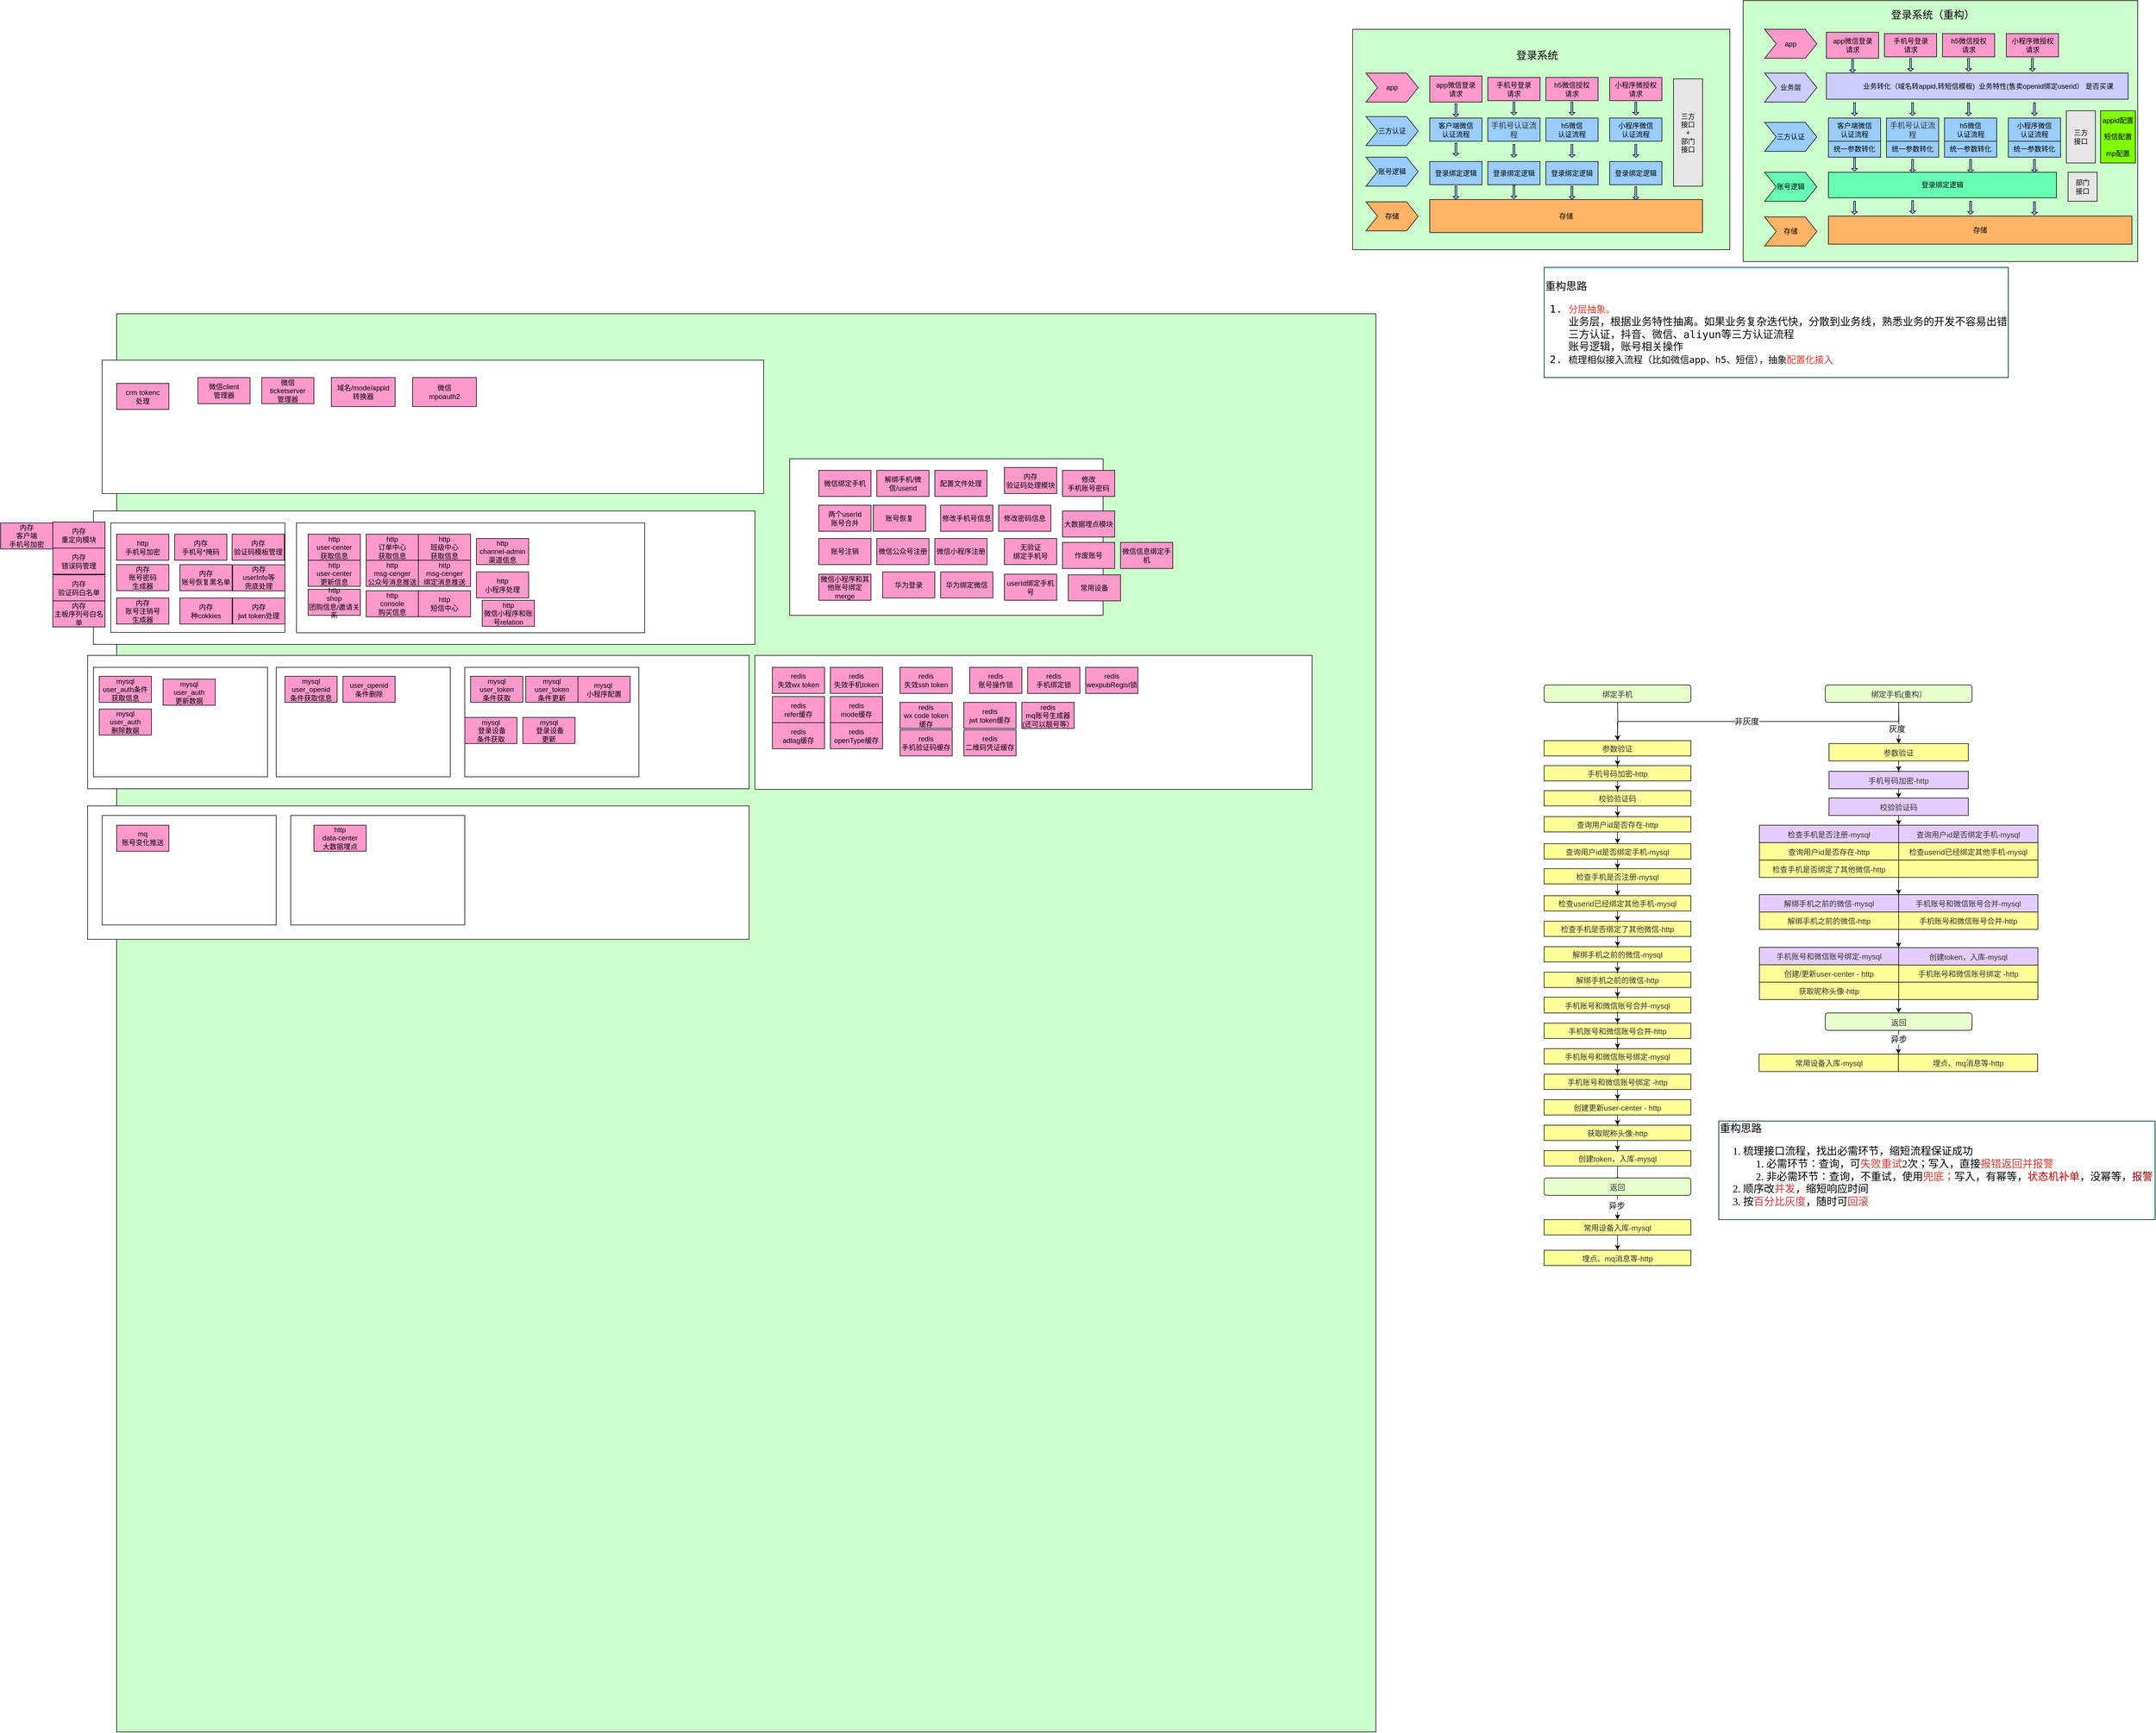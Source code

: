 <mxfile version="20.5.3" type="github">
  <diagram id="kJFJ0D_12UuaY3lmtUbJ" name="第 1 页">
    <mxGraphModel dx="1238" dy="548" grid="1" gridSize="10" guides="1" tooltips="1" connect="1" arrows="1" fold="1" page="1" pageScale="1" pageWidth="827" pageHeight="1169" math="0" shadow="0">
      <root>
        <mxCell id="0" />
        <mxCell id="1" parent="0" />
        <mxCell id="mRexfQhfjzAPBLykWlBQ-13" value="" style="whiteSpace=wrap;html=1;fillColor=#CCFFFF;" parent="1" vertex="1">
          <mxGeometry x="2523" y="300" width="90" height="200" as="geometry" />
        </mxCell>
        <mxCell id="mRexfQhfjzAPBLykWlBQ-3" value="" style="rounded=0;whiteSpace=wrap;html=1;fillColor=#CCFFCC;" parent="1" vertex="1">
          <mxGeometry x="2390" y="229.5" width="650" height="380" as="geometry" />
        </mxCell>
        <mxCell id="mRexfQhfjzAPBLykWlBQ-4" value="app" style="shape=step;perimeter=stepPerimeter;whiteSpace=wrap;html=1;fixedSize=1;fillColor=#FF99CC;" parent="1" vertex="1">
          <mxGeometry x="2413" y="305" width="90" height="50" as="geometry" />
        </mxCell>
        <mxCell id="mRexfQhfjzAPBLykWlBQ-5" value="三方认证" style="shape=step;perimeter=stepPerimeter;whiteSpace=wrap;html=1;fixedSize=1;fillColor=#99CCFF;" parent="1" vertex="1">
          <mxGeometry x="2413" y="380" width="90" height="50" as="geometry" />
        </mxCell>
        <mxCell id="mRexfQhfjzAPBLykWlBQ-6" value="账号逻辑" style="shape=step;perimeter=stepPerimeter;whiteSpace=wrap;html=1;fixedSize=1;fillColor=#99CCFF;" parent="1" vertex="1">
          <mxGeometry x="2413" y="450" width="90" height="50" as="geometry" />
        </mxCell>
        <mxCell id="mRexfQhfjzAPBLykWlBQ-7" value="存储" style="shape=step;perimeter=stepPerimeter;whiteSpace=wrap;html=1;fixedSize=1;fillColor=#FFB366;" parent="1" vertex="1">
          <mxGeometry x="2413" y="527" width="90" height="50" as="geometry" />
        </mxCell>
        <mxCell id="mRexfQhfjzAPBLykWlBQ-9" value="app微信登录&lt;br&gt;请求" style="whiteSpace=wrap;html=1;fillColor=#FF99CC;" parent="1" vertex="1">
          <mxGeometry x="2523" y="310" width="90" height="45" as="geometry" />
        </mxCell>
        <mxCell id="mRexfQhfjzAPBLykWlBQ-10" value="&lt;div class=&quot;mind-clipboard&quot;&gt;手机号登录&lt;div&gt;请求&lt;/div&gt;&lt;/div&gt;" style="whiteSpace=wrap;html=1;fillColor=#FF99CC;" parent="1" vertex="1">
          <mxGeometry x="2623" y="312.5" width="90" height="40" as="geometry" />
        </mxCell>
        <mxCell id="mRexfQhfjzAPBLykWlBQ-11" value="&lt;div class=&quot;mind-clipboard&quot;&gt;h5微信&lt;span style=&quot;font-size: inherit&quot;&gt;授权&lt;/span&gt;&lt;div&gt;请求&lt;/div&gt;&lt;/div&gt;" style="whiteSpace=wrap;html=1;fillColor=#FF99CC;" parent="1" vertex="1">
          <mxGeometry x="2723" y="312.5" width="90" height="40" as="geometry" />
        </mxCell>
        <mxCell id="mRexfQhfjzAPBLykWlBQ-12" value="&lt;div class=&quot;mind-clipboard&quot;&gt;小程序微&lt;span style=&quot;font-size: inherit&quot;&gt;授权&lt;/span&gt;&lt;div&gt;请求&lt;/div&gt;&lt;/div&gt;" style="whiteSpace=wrap;html=1;fillColor=#FF99CC;" parent="1" vertex="1">
          <mxGeometry x="2833" y="312.5" width="90" height="40" as="geometry" />
        </mxCell>
        <mxCell id="mRexfQhfjzAPBLykWlBQ-14" value="&lt;div class=&quot;mind-clipboard&quot;&gt;&lt;div&gt;客户端&lt;span&gt;微信&lt;/span&gt;&lt;/div&gt;&lt;div&gt;认证流程&lt;/div&gt;&lt;/div&gt;" style="whiteSpace=wrap;html=1;fillColor=#99CCFF;" parent="1" vertex="1">
          <mxGeometry x="2523" y="382.5" width="90" height="40" as="geometry" />
        </mxCell>
        <mxCell id="mRexfQhfjzAPBLykWlBQ-15" value="&lt;div class=&quot;mind-clipboard&quot;&gt;&lt;span style=&quot;color: rgb(50 , 50 , 50) ; font-size: 13px ; background-color: rgba(255 , 255 , 255 , 0.008)&quot;&gt;手机号认证流程&lt;/span&gt;&lt;br&gt;&lt;/div&gt;" style="whiteSpace=wrap;html=1;fillColor=#99CCFF;" parent="1" vertex="1">
          <mxGeometry x="2623" y="382.5" width="90" height="40" as="geometry" />
        </mxCell>
        <mxCell id="mRexfQhfjzAPBLykWlBQ-16" value="&lt;div class=&quot;mind-clipboard&quot;&gt;&lt;div class=&quot;mind-clipboard&quot;&gt;&lt;div&gt;h5微信&lt;/div&gt;&lt;div&gt;认证流程&lt;/div&gt;&lt;/div&gt;&lt;/div&gt;" style="whiteSpace=wrap;html=1;fillColor=#99CCFF;" parent="1" vertex="1">
          <mxGeometry x="2723" y="382.5" width="90" height="40" as="geometry" />
        </mxCell>
        <mxCell id="mRexfQhfjzAPBLykWlBQ-17" value="&lt;div class=&quot;mind-clipboard&quot;&gt;&lt;div class=&quot;mind-clipboard&quot;&gt;&lt;div&gt;小程序&lt;span&gt;微信&lt;/span&gt;&lt;/div&gt;&lt;div&gt;认证流程&lt;/div&gt;&lt;/div&gt;&lt;/div&gt;" style="whiteSpace=wrap;html=1;fillColor=#99CCFF;" parent="1" vertex="1">
          <mxGeometry x="2833" y="382.5" width="90" height="40" as="geometry" />
        </mxCell>
        <mxCell id="mRexfQhfjzAPBLykWlBQ-19" value="登录绑定逻辑" style="whiteSpace=wrap;html=1;fillColor=#99CCFF;" parent="1" vertex="1">
          <mxGeometry x="2523" y="457.5" width="90" height="40" as="geometry" />
        </mxCell>
        <mxCell id="mRexfQhfjzAPBLykWlBQ-20" value="&lt;div class=&quot;mind-clipboard&quot;&gt;登录绑定逻辑&lt;br&gt;&lt;/div&gt;" style="whiteSpace=wrap;html=1;fillColor=#99CCFF;" parent="1" vertex="1">
          <mxGeometry x="2623" y="457.5" width="90" height="40" as="geometry" />
        </mxCell>
        <mxCell id="mRexfQhfjzAPBLykWlBQ-21" value="&lt;div class=&quot;mind-clipboard&quot;&gt;&lt;div&gt;登录绑定逻辑&lt;br&gt;&lt;/div&gt;&lt;/div&gt;" style="whiteSpace=wrap;html=1;fillColor=#99CCFF;" parent="1" vertex="1">
          <mxGeometry x="2723" y="457.5" width="90" height="40" as="geometry" />
        </mxCell>
        <mxCell id="mRexfQhfjzAPBLykWlBQ-22" value="登录绑定逻辑" style="whiteSpace=wrap;html=1;fillColor=#99CCFF;" parent="1" vertex="1">
          <mxGeometry x="2833" y="457.5" width="90" height="40" as="geometry" />
        </mxCell>
        <mxCell id="mRexfQhfjzAPBLykWlBQ-24" value="存储" style="whiteSpace=wrap;html=1;fillColor=#FFB366;" parent="1" vertex="1">
          <mxGeometry x="2523" y="523" width="470" height="57" as="geometry" />
        </mxCell>
        <mxCell id="mRexfQhfjzAPBLykWlBQ-54" value="" style="shape=singleArrow;direction=south;whiteSpace=wrap;html=1;fillColor=#99CCFF;" parent="1" vertex="1">
          <mxGeometry x="2563" y="358" width="10" height="22.5" as="geometry" />
        </mxCell>
        <mxCell id="mRexfQhfjzAPBLykWlBQ-56" value="" style="shape=singleArrow;direction=south;whiteSpace=wrap;html=1;fillColor=#99CCFF;" parent="1" vertex="1">
          <mxGeometry x="2563" y="425.5" width="10" height="22.5" as="geometry" />
        </mxCell>
        <mxCell id="mRexfQhfjzAPBLykWlBQ-57" value="" style="shape=singleArrow;direction=south;whiteSpace=wrap;html=1;fillColor=#99CCFF;" parent="1" vertex="1">
          <mxGeometry x="2563" y="500" width="10" height="22.5" as="geometry" />
        </mxCell>
        <mxCell id="mRexfQhfjzAPBLykWlBQ-58" value="" style="shape=singleArrow;direction=south;whiteSpace=wrap;html=1;fillColor=#99CCFF;" parent="1" vertex="1">
          <mxGeometry x="2663" y="355" width="10" height="22.5" as="geometry" />
        </mxCell>
        <mxCell id="mRexfQhfjzAPBLykWlBQ-59" value="" style="shape=singleArrow;direction=south;whiteSpace=wrap;html=1;fillColor=#99CCFF;" parent="1" vertex="1">
          <mxGeometry x="2763" y="355" width="10" height="22.5" as="geometry" />
        </mxCell>
        <mxCell id="mRexfQhfjzAPBLykWlBQ-60" value="" style="shape=singleArrow;direction=south;whiteSpace=wrap;html=1;fillColor=#99CCFF;" parent="1" vertex="1">
          <mxGeometry x="2873" y="355" width="10" height="22.5" as="geometry" />
        </mxCell>
        <mxCell id="mRexfQhfjzAPBLykWlBQ-61" value="" style="shape=singleArrow;direction=south;whiteSpace=wrap;html=1;fillColor=#99CCFF;" parent="1" vertex="1">
          <mxGeometry x="2873" y="428" width="10" height="22.5" as="geometry" />
        </mxCell>
        <mxCell id="mRexfQhfjzAPBLykWlBQ-62" value="" style="shape=singleArrow;direction=south;whiteSpace=wrap;html=1;fillColor=#99CCFF;" parent="1" vertex="1">
          <mxGeometry x="2663" y="428" width="10" height="22.5" as="geometry" />
        </mxCell>
        <mxCell id="mRexfQhfjzAPBLykWlBQ-63" value="" style="shape=singleArrow;direction=south;whiteSpace=wrap;html=1;fillColor=#99CCFF;" parent="1" vertex="1">
          <mxGeometry x="2663" y="499" width="10" height="22.5" as="geometry" />
        </mxCell>
        <mxCell id="mRexfQhfjzAPBLykWlBQ-64" value="" style="shape=singleArrow;direction=south;whiteSpace=wrap;html=1;fillColor=#99CCFF;" parent="1" vertex="1">
          <mxGeometry x="2763" y="428" width="10" height="22.5" as="geometry" />
        </mxCell>
        <mxCell id="mRexfQhfjzAPBLykWlBQ-71" value="" style="shape=singleArrow;direction=south;whiteSpace=wrap;html=1;fillColor=#99CCFF;" parent="1" vertex="1">
          <mxGeometry x="2763" y="500" width="10" height="22.5" as="geometry" />
        </mxCell>
        <mxCell id="mRexfQhfjzAPBLykWlBQ-72" value="" style="shape=singleArrow;direction=south;whiteSpace=wrap;html=1;fillColor=#99CCFF;" parent="1" vertex="1">
          <mxGeometry x="2873" y="501" width="10" height="22.5" as="geometry" />
        </mxCell>
        <mxCell id="mRexfQhfjzAPBLykWlBQ-73" value="&lt;div class=&quot;mind-clipboard&quot;&gt;三方&lt;br&gt;接口&lt;/div&gt;&lt;div class=&quot;mind-clipboard&quot;&gt;+&lt;/div&gt;&lt;div class=&quot;mind-clipboard&quot;&gt;部门&lt;/div&gt;&lt;div class=&quot;mind-clipboard&quot;&gt;接口&lt;/div&gt;" style="whiteSpace=wrap;html=1;fillColor=#E6E6E6;" parent="1" vertex="1">
          <mxGeometry x="2943" y="315" width="50" height="185" as="geometry" />
        </mxCell>
        <mxCell id="mRexfQhfjzAPBLykWlBQ-109" value="&lt;font style=&quot;font-size: 18px&quot;&gt;登录系统&lt;/font&gt;" style="text;html=1;strokeColor=none;fillColor=none;align=center;verticalAlign=middle;whiteSpace=wrap;rounded=0;" parent="1" vertex="1">
          <mxGeometry x="2653" y="260" width="110" height="30" as="geometry" />
        </mxCell>
        <mxCell id="mRexfQhfjzAPBLykWlBQ-111" value="" style="rounded=0;whiteSpace=wrap;html=1;fillColor=#CCFFCC;" parent="1" vertex="1">
          <mxGeometry x="3063" y="180" width="680" height="450" as="geometry" />
        </mxCell>
        <mxCell id="mRexfQhfjzAPBLykWlBQ-112" value="业务层" style="shape=step;perimeter=stepPerimeter;whiteSpace=wrap;html=1;fixedSize=1;fillColor=#CCCCFF;" parent="1" vertex="1">
          <mxGeometry x="3100" y="305" width="90" height="50" as="geometry" />
        </mxCell>
        <mxCell id="mRexfQhfjzAPBLykWlBQ-113" value="三方认证" style="shape=step;perimeter=stepPerimeter;whiteSpace=wrap;html=1;fixedSize=1;fillColor=#99CCFF;" parent="1" vertex="1">
          <mxGeometry x="3100" y="390" width="90" height="50" as="geometry" />
        </mxCell>
        <mxCell id="mRexfQhfjzAPBLykWlBQ-114" value="账号逻辑" style="shape=step;perimeter=stepPerimeter;whiteSpace=wrap;html=1;fixedSize=1;fillColor=#66FFB3;" parent="1" vertex="1">
          <mxGeometry x="3100" y="476" width="90" height="50" as="geometry" />
        </mxCell>
        <mxCell id="mRexfQhfjzAPBLykWlBQ-115" value="存储" style="shape=step;perimeter=stepPerimeter;whiteSpace=wrap;html=1;fixedSize=1;fillColor=#FFB366;" parent="1" vertex="1">
          <mxGeometry x="3100" y="553" width="90" height="50" as="geometry" />
        </mxCell>
        <mxCell id="mRexfQhfjzAPBLykWlBQ-116" value="app微信登录&lt;br&gt;请求" style="whiteSpace=wrap;html=1;fillColor=#FF99CC;" parent="1" vertex="1">
          <mxGeometry x="3206.5" y="234.5" width="90" height="45" as="geometry" />
        </mxCell>
        <mxCell id="mRexfQhfjzAPBLykWlBQ-117" value="&lt;div class=&quot;mind-clipboard&quot;&gt;手机号登录&lt;div&gt;请求&lt;/div&gt;&lt;/div&gt;" style="whiteSpace=wrap;html=1;fillColor=#FF99CC;" parent="1" vertex="1">
          <mxGeometry x="3306.5" y="237" width="90" height="40" as="geometry" />
        </mxCell>
        <mxCell id="mRexfQhfjzAPBLykWlBQ-118" value="&lt;div class=&quot;mind-clipboard&quot;&gt;h5微信&lt;span style=&quot;font-size: inherit&quot;&gt;授权&lt;/span&gt;&lt;div&gt;请求&lt;/div&gt;&lt;/div&gt;" style="whiteSpace=wrap;html=1;fillColor=#FF99CC;" parent="1" vertex="1">
          <mxGeometry x="3406.5" y="237" width="90" height="40" as="geometry" />
        </mxCell>
        <mxCell id="mRexfQhfjzAPBLykWlBQ-119" value="&lt;div class=&quot;mind-clipboard&quot;&gt;小程序微&lt;span style=&quot;font-size: inherit&quot;&gt;授权&lt;/span&gt;&lt;div&gt;请求&lt;/div&gt;&lt;/div&gt;" style="whiteSpace=wrap;html=1;fillColor=#FF99CC;" parent="1" vertex="1">
          <mxGeometry x="3516.5" y="237" width="90" height="40" as="geometry" />
        </mxCell>
        <mxCell id="mRexfQhfjzAPBLykWlBQ-120" value="&lt;div class=&quot;mind-clipboard&quot;&gt;&lt;div&gt;客户端&lt;span&gt;微信&lt;/span&gt;&lt;/div&gt;&lt;div&gt;认证流程&lt;/div&gt;&lt;/div&gt;" style="whiteSpace=wrap;html=1;fillColor=#99CCFF;" parent="1" vertex="1">
          <mxGeometry x="3210" y="382.5" width="90" height="40" as="geometry" />
        </mxCell>
        <mxCell id="mRexfQhfjzAPBLykWlBQ-121" value="&lt;div class=&quot;mind-clipboard&quot;&gt;&lt;span style=&quot;color: rgb(50 , 50 , 50) ; font-size: 13px ; background-color: rgba(255 , 255 , 255 , 0.008)&quot;&gt;手机号认证流程&lt;/span&gt;&lt;br&gt;&lt;/div&gt;" style="whiteSpace=wrap;html=1;fillColor=#99CCFF;" parent="1" vertex="1">
          <mxGeometry x="3310" y="382.5" width="90" height="40" as="geometry" />
        </mxCell>
        <mxCell id="mRexfQhfjzAPBLykWlBQ-122" value="&lt;div class=&quot;mind-clipboard&quot;&gt;&lt;div class=&quot;mind-clipboard&quot;&gt;&lt;div&gt;h5微信&lt;/div&gt;&lt;div&gt;认证流程&lt;/div&gt;&lt;/div&gt;&lt;/div&gt;" style="whiteSpace=wrap;html=1;fillColor=#99CCFF;" parent="1" vertex="1">
          <mxGeometry x="3410" y="382.5" width="90" height="40" as="geometry" />
        </mxCell>
        <mxCell id="mRexfQhfjzAPBLykWlBQ-123" value="&lt;div class=&quot;mind-clipboard&quot;&gt;&lt;div class=&quot;mind-clipboard&quot;&gt;&lt;div&gt;小程序&lt;span&gt;微信&lt;/span&gt;&lt;/div&gt;&lt;div&gt;认证流程&lt;/div&gt;&lt;/div&gt;&lt;/div&gt;" style="whiteSpace=wrap;html=1;fillColor=#99CCFF;" parent="1" vertex="1">
          <mxGeometry x="3520" y="382.5" width="90" height="40" as="geometry" />
        </mxCell>
        <mxCell id="mRexfQhfjzAPBLykWlBQ-129" value="存储" style="whiteSpace=wrap;html=1;fillColor=#FFB366;" parent="1" vertex="1">
          <mxGeometry x="3210" y="551.5" width="523" height="48.5" as="geometry" />
        </mxCell>
        <mxCell id="mRexfQhfjzAPBLykWlBQ-130" value="" style="shape=singleArrow;direction=south;whiteSpace=wrap;html=1;fillColor=#99CCFF;" parent="1" vertex="1">
          <mxGeometry x="3246.5" y="281.5" width="10" height="22.5" as="geometry" />
        </mxCell>
        <mxCell id="mRexfQhfjzAPBLykWlBQ-131" value="" style="shape=singleArrow;direction=south;whiteSpace=wrap;html=1;fillColor=#99CCFF;" parent="1" vertex="1">
          <mxGeometry x="3250" y="451.5" width="10" height="22.5" as="geometry" />
        </mxCell>
        <mxCell id="mRexfQhfjzAPBLykWlBQ-132" value="" style="shape=singleArrow;direction=south;whiteSpace=wrap;html=1;fillColor=#99CCFF;" parent="1" vertex="1">
          <mxGeometry x="3250" y="526" width="10" height="22.5" as="geometry" />
        </mxCell>
        <mxCell id="mRexfQhfjzAPBLykWlBQ-133" value="" style="shape=singleArrow;direction=south;whiteSpace=wrap;html=1;fillColor=#99CCFF;" parent="1" vertex="1">
          <mxGeometry x="3346.5" y="279.5" width="10" height="22.5" as="geometry" />
        </mxCell>
        <mxCell id="mRexfQhfjzAPBLykWlBQ-134" value="" style="shape=singleArrow;direction=south;whiteSpace=wrap;html=1;fillColor=#99CCFF;" parent="1" vertex="1">
          <mxGeometry x="3446.5" y="279.5" width="10" height="22.5" as="geometry" />
        </mxCell>
        <mxCell id="mRexfQhfjzAPBLykWlBQ-135" value="" style="shape=singleArrow;direction=south;whiteSpace=wrap;html=1;fillColor=#99CCFF;" parent="1" vertex="1">
          <mxGeometry x="3556.5" y="279.5" width="10" height="22.5" as="geometry" />
        </mxCell>
        <mxCell id="mRexfQhfjzAPBLykWlBQ-136" value="" style="shape=singleArrow;direction=south;whiteSpace=wrap;html=1;fillColor=#99CCFF;" parent="1" vertex="1">
          <mxGeometry x="3560" y="454" width="10" height="22.5" as="geometry" />
        </mxCell>
        <mxCell id="mRexfQhfjzAPBLykWlBQ-137" value="" style="shape=singleArrow;direction=south;whiteSpace=wrap;html=1;fillColor=#99CCFF;" parent="1" vertex="1">
          <mxGeometry x="3350" y="454" width="10" height="22.5" as="geometry" />
        </mxCell>
        <mxCell id="mRexfQhfjzAPBLykWlBQ-138" value="" style="shape=singleArrow;direction=south;whiteSpace=wrap;html=1;fillColor=#99CCFF;" parent="1" vertex="1">
          <mxGeometry x="3350" y="525" width="10" height="22.5" as="geometry" />
        </mxCell>
        <mxCell id="mRexfQhfjzAPBLykWlBQ-139" value="" style="shape=singleArrow;direction=south;whiteSpace=wrap;html=1;fillColor=#99CCFF;" parent="1" vertex="1">
          <mxGeometry x="3450" y="454" width="10" height="22.5" as="geometry" />
        </mxCell>
        <mxCell id="mRexfQhfjzAPBLykWlBQ-140" value="" style="shape=singleArrow;direction=south;whiteSpace=wrap;html=1;fillColor=#99CCFF;" parent="1" vertex="1">
          <mxGeometry x="3450" y="526" width="10" height="22.5" as="geometry" />
        </mxCell>
        <mxCell id="mRexfQhfjzAPBLykWlBQ-141" value="" style="shape=singleArrow;direction=south;whiteSpace=wrap;html=1;fillColor=#99CCFF;" parent="1" vertex="1">
          <mxGeometry x="3560" y="527" width="10" height="22.5" as="geometry" />
        </mxCell>
        <mxCell id="mRexfQhfjzAPBLykWlBQ-142" value="&lt;div class=&quot;mind-clipboard&quot;&gt;&lt;span&gt;部门&lt;/span&gt;&lt;br&gt;&lt;/div&gt;&lt;div class=&quot;mind-clipboard&quot;&gt;接口&lt;/div&gt;" style="whiteSpace=wrap;html=1;fillColor=#E6E6E6;" parent="1" vertex="1">
          <mxGeometry x="3623" y="476" width="50" height="50" as="geometry" />
        </mxCell>
        <mxCell id="mRexfQhfjzAPBLykWlBQ-143" value="&lt;font style=&quot;font-size: 18px&quot;&gt;登录系统（重构）&lt;/font&gt;" style="text;html=1;strokeColor=none;fillColor=none;align=center;verticalAlign=middle;whiteSpace=wrap;rounded=0;" parent="1" vertex="1">
          <mxGeometry x="3310" y="190" width="160" height="30" as="geometry" />
        </mxCell>
        <mxCell id="mRexfQhfjzAPBLykWlBQ-144" value="&lt;div class=&quot;mind-clipboard&quot;&gt;三方&lt;br&gt;&lt;/div&gt;&lt;div class=&quot;mind-clipboard&quot;&gt;接口&lt;/div&gt;" style="whiteSpace=wrap;html=1;fillColor=#E6E6E6;" parent="1" vertex="1">
          <mxGeometry x="3620" y="370" width="50" height="90" as="geometry" />
        </mxCell>
        <mxCell id="mRexfQhfjzAPBLykWlBQ-146" value="登录绑定逻辑" style="whiteSpace=wrap;html=1;fontSize=12;fillColor=#66FFB3;" parent="1" vertex="1">
          <mxGeometry x="3210" y="476" width="393" height="44" as="geometry" />
        </mxCell>
        <mxCell id="mRexfQhfjzAPBLykWlBQ-149" value="&lt;div class=&quot;mind-clipboard&quot;&gt;&lt;div&gt;统一参数转化&lt;/div&gt;&lt;/div&gt;" style="whiteSpace=wrap;html=1;fillColor=#99CCFF;" parent="1" vertex="1">
          <mxGeometry x="3210" y="422.5" width="90" height="27.5" as="geometry" />
        </mxCell>
        <mxCell id="mRexfQhfjzAPBLykWlBQ-150" value="&lt;div class=&quot;mind-clipboard&quot;&gt;&lt;div&gt;统一参数转化&lt;/div&gt;&lt;/div&gt;" style="whiteSpace=wrap;html=1;fillColor=#99CCFF;" parent="1" vertex="1">
          <mxGeometry x="3310" y="422.5" width="90" height="27.5" as="geometry" />
        </mxCell>
        <mxCell id="mRexfQhfjzAPBLykWlBQ-151" value="&lt;div class=&quot;mind-clipboard&quot;&gt;&lt;div&gt;统一参数转化&lt;/div&gt;&lt;/div&gt;" style="whiteSpace=wrap;html=1;fillColor=#99CCFF;" parent="1" vertex="1">
          <mxGeometry x="3410" y="422.5" width="90" height="27.5" as="geometry" />
        </mxCell>
        <mxCell id="mRexfQhfjzAPBLykWlBQ-152" value="&lt;div class=&quot;mind-clipboard&quot;&gt;&lt;div&gt;统一参数转化&lt;/div&gt;&lt;/div&gt;" style="whiteSpace=wrap;html=1;fillColor=#99CCFF;" parent="1" vertex="1">
          <mxGeometry x="3520" y="422.5" width="90" height="27.5" as="geometry" />
        </mxCell>
        <mxCell id="mRexfQhfjzAPBLykWlBQ-155" value="&lt;div class=&quot;mind-clipboard&quot;&gt;appid配置&lt;/div&gt;&lt;div class=&quot;mind-clipboard&quot;&gt;&lt;br&gt;&lt;/div&gt;&lt;div class=&quot;mind-clipboard&quot;&gt;短信配置&lt;/div&gt;&lt;div class=&quot;mind-clipboard&quot;&gt;&lt;br&gt;&lt;/div&gt;&lt;div class=&quot;mind-clipboard&quot;&gt;mp配置&lt;/div&gt;" style="whiteSpace=wrap;html=1;fillColor=#80FF00;" parent="1" vertex="1">
          <mxGeometry x="3679" y="370" width="60" height="90" as="geometry" />
        </mxCell>
        <mxCell id="mRexfQhfjzAPBLykWlBQ-156" value="&lt;span style=&quot;color: rgb(50 , 50 , 50) ; font-size: 13px ; background-color: rgba(255 , 255 , 255 , 0.008)&quot;&gt;获取昵称头像-http&lt;/span&gt;" style="rounded=0;whiteSpace=wrap;html=1;fontSize=18;fillColor=#FFFF99;" parent="1" vertex="1">
          <mxGeometry x="3091" y="1872.46" width="240" height="30" as="geometry" />
        </mxCell>
        <mxCell id="mRexfQhfjzAPBLykWlBQ-158" value="&lt;span style=&quot;color: rgb(50 , 50 , 50) ; font-size: 13px ; background-color: rgba(255 , 255 , 255 , 0.008)&quot;&gt;手机账号和微信账号绑定 -http&lt;/span&gt;" style="rounded=0;whiteSpace=wrap;html=1;fontSize=18;fillColor=#FFFF99;" parent="1" vertex="1">
          <mxGeometry x="3331" y="1842.46" width="240" height="30" as="geometry" />
        </mxCell>
        <mxCell id="mRexfQhfjzAPBLykWlBQ-159" value="&lt;span style=&quot;color: rgb(50 , 50 , 50) ; font-size: 13px ; background-color: rgba(255 , 255 , 255 , 0.008)&quot;&gt;手机账号和微信账号绑定-mysql&lt;/span&gt;" style="rounded=0;whiteSpace=wrap;html=1;fontSize=18;fillColor=#E5CCFF;" parent="1" vertex="1">
          <mxGeometry x="3091" y="1812.46" width="240" height="30" as="geometry" />
        </mxCell>
        <mxCell id="mRexfQhfjzAPBLykWlBQ-248" style="edgeStyle=orthogonalEdgeStyle;rounded=0;orthogonalLoop=1;jettySize=auto;html=1;exitX=0;exitY=1;exitDx=0;exitDy=0;entryX=0;entryY=0;entryDx=0;entryDy=0;fontSize=14;fillColor=#E5CCFF;" parent="1" source="mRexfQhfjzAPBLykWlBQ-160" target="mRexfQhfjzAPBLykWlBQ-171" edge="1">
          <mxGeometry relative="1" as="geometry" />
        </mxCell>
        <mxCell id="mRexfQhfjzAPBLykWlBQ-160" value="&lt;span style=&quot;color: rgb(50 , 50 , 50) ; font-size: 13px ; background-color: rgba(255 , 255 , 255 , 0.008)&quot;&gt;手机账号和微信账号合并-http&lt;/span&gt;" style="rounded=0;whiteSpace=wrap;html=1;fontSize=18;fillColor=#FFFF99;" parent="1" vertex="1">
          <mxGeometry x="3331" y="1751.46" width="240" height="30" as="geometry" />
        </mxCell>
        <mxCell id="mRexfQhfjzAPBLykWlBQ-161" value="&lt;span style=&quot;color: rgb(50 , 50 , 50) ; font-size: 13px ; background-color: rgba(255 , 255 , 255 , 0.008)&quot;&gt;手机账号和微信账号合并-mysql&lt;/span&gt;" style="rounded=0;whiteSpace=wrap;html=1;fontSize=18;fillColor=#E5CCFF;" parent="1" vertex="1">
          <mxGeometry x="3331" y="1721.46" width="240" height="30" as="geometry" />
        </mxCell>
        <mxCell id="mRexfQhfjzAPBLykWlBQ-247" style="edgeStyle=orthogonalEdgeStyle;rounded=0;orthogonalLoop=1;jettySize=auto;html=1;exitX=0;exitY=1;exitDx=0;exitDy=0;entryX=1;entryY=0;entryDx=0;entryDy=0;fontSize=14;fillColor=#E5CCFF;" parent="1" source="mRexfQhfjzAPBLykWlBQ-162" target="mRexfQhfjzAPBLykWlBQ-218" edge="1">
          <mxGeometry relative="1" as="geometry" />
        </mxCell>
        <mxCell id="mRexfQhfjzAPBLykWlBQ-162" value="" style="rounded=0;whiteSpace=wrap;html=1;fontSize=18;fillColor=#FFFF99;" parent="1" vertex="1">
          <mxGeometry x="3331" y="1661.8" width="240" height="30" as="geometry" />
        </mxCell>
        <mxCell id="mRexfQhfjzAPBLykWlBQ-163" value="&lt;span style=&quot;color: rgb(50 , 50 , 50) ; font-size: 13px ; background-color: rgba(255 , 255 , 255 , 0.008)&quot;&gt;检查手机是否绑定了其他微信-http&lt;/span&gt;" style="rounded=0;whiteSpace=wrap;html=1;fontSize=18;fillColor=#FFFF99;" parent="1" vertex="1">
          <mxGeometry x="3091" y="1661.8" width="240" height="30" as="geometry" />
        </mxCell>
        <mxCell id="mRexfQhfjzAPBLykWlBQ-257" style="edgeStyle=orthogonalEdgeStyle;rounded=0;orthogonalLoop=1;jettySize=auto;html=1;exitX=0;exitY=1;exitDx=0;exitDy=0;entryX=0.5;entryY=0;entryDx=0;entryDy=0;fontSize=14;fillColor=#E5CCFF;" parent="1" source="mRexfQhfjzAPBLykWlBQ-164" target="mRexfQhfjzAPBLykWlBQ-240" edge="1">
          <mxGeometry relative="1" as="geometry" />
        </mxCell>
        <mxCell id="mRexfQhfjzAPBLykWlBQ-164" value="" style="rounded=0;whiteSpace=wrap;html=1;fontSize=18;fillColor=#FFFF99;" parent="1" vertex="1">
          <mxGeometry x="3331" y="1872.46" width="240" height="30" as="geometry" />
        </mxCell>
        <mxCell id="mRexfQhfjzAPBLykWlBQ-226" value="" style="edgeStyle=orthogonalEdgeStyle;rounded=0;orthogonalLoop=1;jettySize=auto;html=1;fontSize=18;fillColor=#FFFF99;" parent="1" source="mRexfQhfjzAPBLykWlBQ-165" target="mRexfQhfjzAPBLykWlBQ-223" edge="1">
          <mxGeometry relative="1" as="geometry" />
        </mxCell>
        <mxCell id="mRexfQhfjzAPBLykWlBQ-165" value="&lt;span style=&quot;color: rgb(50 , 50 , 50) ; font-size: 13px ; background-color: rgba(255 , 255 , 255 , 0.008)&quot;&gt;手机号码加密-http&lt;/span&gt;" style="rounded=0;whiteSpace=wrap;html=1;fontSize=18;fillColor=#E5CCFF;" parent="1" vertex="1">
          <mxGeometry x="3211" y="1509" width="240" height="30" as="geometry" />
        </mxCell>
        <mxCell id="mRexfQhfjzAPBLykWlBQ-225" value="" style="edgeStyle=orthogonalEdgeStyle;rounded=0;orthogonalLoop=1;jettySize=auto;html=1;fontSize=18;fillColor=#FFFF99;" parent="1" source="mRexfQhfjzAPBLykWlBQ-167" target="mRexfQhfjzAPBLykWlBQ-165" edge="1">
          <mxGeometry relative="1" as="geometry" />
        </mxCell>
        <mxCell id="mRexfQhfjzAPBLykWlBQ-167" value="&lt;span style=&quot;color: rgb(50 , 50 , 50) ; font-size: 13px ; background-color: rgba(255 , 255 , 255 , 0.008)&quot;&gt;参数验证&lt;/span&gt;" style="rounded=0;whiteSpace=wrap;html=1;fontSize=18;fillColor=#FFFF99;" parent="1" vertex="1">
          <mxGeometry x="3211" y="1461" width="240" height="30" as="geometry" />
        </mxCell>
        <mxCell id="mRexfQhfjzAPBLykWlBQ-224" value="" style="edgeStyle=orthogonalEdgeStyle;rounded=0;orthogonalLoop=1;jettySize=auto;html=1;fontSize=18;" parent="1" target="mRexfQhfjzAPBLykWlBQ-167" edge="1">
          <mxGeometry relative="1" as="geometry">
            <mxPoint x="3331" y="1390" as="sourcePoint" />
          </mxGeometry>
        </mxCell>
        <mxCell id="mRexfQhfjzAPBLykWlBQ-255" value="灰度" style="edgeLabel;html=1;align=center;verticalAlign=middle;resizable=0;points=[];fontSize=14;" parent="mRexfQhfjzAPBLykWlBQ-224" vertex="1" connectable="0">
          <mxGeometry x="0.284" y="-3" relative="1" as="geometry">
            <mxPoint as="offset" />
          </mxGeometry>
        </mxCell>
        <mxCell id="mRexfQhfjzAPBLykWlBQ-170" value="&lt;span style=&quot;color: rgb(50 , 50 , 50) ; font-size: 13px ; background-color: rgba(255 , 255 , 255 , 0.008)&quot;&gt;常用设备入库-mysql&lt;/span&gt;" style="rounded=0;whiteSpace=wrap;html=1;fontSize=18;fillColor=#FFFF99;" parent="1" vertex="1">
          <mxGeometry x="3090.5" y="1996.46" width="240" height="30" as="geometry" />
        </mxCell>
        <mxCell id="mRexfQhfjzAPBLykWlBQ-171" value="&lt;span style=&quot;color: rgb(50 , 50 , 50) ; font-size: 13px ; background-color: rgba(255 , 255 , 255 , 0.008)&quot;&gt;创建token，入库-mysql&lt;/span&gt;" style="rounded=0;whiteSpace=wrap;html=1;fontSize=18;fillColor=#E5CCFF;" parent="1" vertex="1">
          <mxGeometry x="3331" y="1813.03" width="240" height="30" as="geometry" />
        </mxCell>
        <mxCell id="mRexfQhfjzAPBLykWlBQ-172" value="&lt;span style=&quot;color: rgb(50 , 50 , 50) ; font-size: 13px ; background-color: rgba(255 , 255 , 255 , 0.008)&quot;&gt;创建/更新user-center - http&lt;/span&gt;" style="rounded=0;whiteSpace=wrap;html=1;fontSize=18;fillColor=#FFFF99;" parent="1" vertex="1">
          <mxGeometry x="3091" y="1842.46" width="240" height="30" as="geometry" />
        </mxCell>
        <mxCell id="mRexfQhfjzAPBLykWlBQ-192" value="" style="edgeStyle=orthogonalEdgeStyle;rounded=0;orthogonalLoop=1;jettySize=auto;html=1;fontSize=18;" parent="1" target="mRexfQhfjzAPBLykWlBQ-190" edge="1">
          <mxGeometry relative="1" as="geometry">
            <mxPoint x="2846.5" y="1385" as="sourcePoint" />
          </mxGeometry>
        </mxCell>
        <mxCell id="mRexfQhfjzAPBLykWlBQ-217" value="&lt;span style=&quot;color: rgb(50 , 50 , 50) ; font-size: 13px ; background-color: rgba(255 , 255 , 255 , 0.008)&quot;&gt;解绑手机之前的微信-http&lt;/span&gt;" style="rounded=0;whiteSpace=wrap;html=1;fontSize=18;fillColor=#FFFF99;" parent="1" vertex="1">
          <mxGeometry x="3091" y="1751.46" width="240" height="30" as="geometry" />
        </mxCell>
        <mxCell id="mRexfQhfjzAPBLykWlBQ-218" value="&lt;span style=&quot;color: rgb(50 , 50 , 50) ; font-size: 13px ; background-color: rgba(255 , 255 , 255 , 0.008)&quot;&gt;解绑手机之前的微信-mysql&lt;/span&gt;" style="rounded=0;whiteSpace=wrap;html=1;fontSize=18;fillColor=#E5CCFF;" parent="1" vertex="1">
          <mxGeometry x="3091" y="1721.46" width="240" height="30" as="geometry" />
        </mxCell>
        <mxCell id="mRexfQhfjzAPBLykWlBQ-219" value="&lt;span style=&quot;color: rgb(50 , 50 , 50) ; font-size: 13px ; background-color: rgba(255 , 255 , 255 , 0.008)&quot;&gt;检查userid已经绑定其他手机-mysql&lt;/span&gt;" style="rounded=0;whiteSpace=wrap;html=1;fontSize=18;fillColor=#FFFF99;" parent="1" vertex="1">
          <mxGeometry x="3331" y="1631.8" width="240" height="30" as="geometry" />
        </mxCell>
        <mxCell id="mRexfQhfjzAPBLykWlBQ-220" value="&lt;span style=&quot;color: rgb(50 , 50 , 50) ; font-size: 13px ; background-color: rgba(255 , 255 , 255 , 0.008)&quot;&gt;检查手机是否注册-mysql&lt;/span&gt;" style="rounded=0;whiteSpace=wrap;html=1;fontSize=18;fillColor=#E5CCFF;" parent="1" vertex="1">
          <mxGeometry x="3091" y="1601.8" width="240" height="30" as="geometry" />
        </mxCell>
        <mxCell id="mRexfQhfjzAPBLykWlBQ-221" value="&lt;span style=&quot;color: rgb(50 , 50 , 50) ; font-size: 13px ; background-color: rgba(255 , 255 , 255 , 0.008)&quot;&gt;查询用户id是否绑定手机-mysql&lt;/span&gt;" style="rounded=0;whiteSpace=wrap;html=1;fontSize=18;fillColor=#E5CCFF;" parent="1" vertex="1">
          <mxGeometry x="3331" y="1601.8" width="240" height="30" as="geometry" />
        </mxCell>
        <mxCell id="mRexfQhfjzAPBLykWlBQ-222" value="&lt;span style=&quot;color: rgb(50 , 50 , 50) ; font-size: 13px ; background-color: rgba(255 , 255 , 255 , 0.008)&quot;&gt;查询用户id是否存在-http&lt;/span&gt;" style="rounded=0;whiteSpace=wrap;html=1;fontSize=18;fillColor=#FFFF99;" parent="1" vertex="1">
          <mxGeometry x="3091" y="1631.8" width="240" height="30" as="geometry" />
        </mxCell>
        <mxCell id="mRexfQhfjzAPBLykWlBQ-246" style="edgeStyle=orthogonalEdgeStyle;rounded=0;orthogonalLoop=1;jettySize=auto;html=1;exitX=0.5;exitY=1;exitDx=0;exitDy=0;entryX=0;entryY=0;entryDx=0;entryDy=0;fontSize=14;fillColor=#E5CCFF;" parent="1" source="mRexfQhfjzAPBLykWlBQ-223" target="mRexfQhfjzAPBLykWlBQ-221" edge="1">
          <mxGeometry relative="1" as="geometry" />
        </mxCell>
        <mxCell id="mRexfQhfjzAPBLykWlBQ-223" value="&lt;span style=&quot;color: rgb(50 , 50 , 50) ; font-size: 13px ; background-color: rgba(255 , 255 , 255 , 0.008)&quot;&gt;校验验证码&lt;/span&gt;" style="rounded=0;whiteSpace=wrap;html=1;fontSize=18;fillColor=#E5CCFF;" parent="1" vertex="1">
          <mxGeometry x="3211" y="1555" width="240" height="30" as="geometry" />
        </mxCell>
        <mxCell id="mRexfQhfjzAPBLykWlBQ-230" value="&lt;span style=&quot;color: rgb(50 , 50 , 50) ; font-size: 13px ; background-color: rgba(255 , 255 , 255 , 0.008)&quot;&gt;埋点、mq消息等-http&lt;/span&gt;" style="rounded=0;whiteSpace=wrap;html=1;fontSize=18;fillColor=#FFFF99;" parent="1" vertex="1">
          <mxGeometry x="3330.5" y="1996.46" width="240" height="30" as="geometry" />
        </mxCell>
        <mxCell id="mRexfQhfjzAPBLykWlBQ-174" value="&lt;span style=&quot;color: rgb(50 , 50 , 50) ; font-size: 13px ; background-color: rgba(255 , 255 , 255 , 0.008)&quot;&gt;埋点、mq消息等-http&lt;/span&gt;" style="rounded=0;whiteSpace=wrap;html=1;fontSize=18;fillColor=#FFFF99;" parent="1" vertex="1">
          <mxGeometry x="2720" y="2334.622" width="253" height="26.378" as="geometry" />
        </mxCell>
        <mxCell id="mRexfQhfjzAPBLykWlBQ-208" value="" style="edgeStyle=orthogonalEdgeStyle;rounded=0;orthogonalLoop=1;jettySize=auto;html=1;fontSize=18;fillColor=#E5CCFF;" parent="1" source="mRexfQhfjzAPBLykWlBQ-176" edge="1">
          <mxGeometry x="2720" y="1456" as="geometry">
            <mxPoint x="2846.471" y="2206.901" as="targetPoint" />
          </mxGeometry>
        </mxCell>
        <mxCell id="mRexfQhfjzAPBLykWlBQ-176" value="&lt;span style=&quot;color: rgb(50 , 50 , 50) ; font-size: 13px ; background-color: rgba(255 , 255 , 255 , 0.008)&quot;&gt;创建token，入库-mysql&lt;/span&gt;" style="rounded=0;whiteSpace=wrap;html=1;fontSize=18;fillColor=#FFFF99;" parent="1" vertex="1">
          <mxGeometry x="2720" y="2162.938" width="253" height="26.378" as="geometry" />
        </mxCell>
        <mxCell id="mRexfQhfjzAPBLykWlBQ-207" value="" style="edgeStyle=orthogonalEdgeStyle;rounded=0;orthogonalLoop=1;jettySize=auto;html=1;fontSize=18;fillColor=#FFFF99;" parent="1" source="mRexfQhfjzAPBLykWlBQ-177" target="mRexfQhfjzAPBLykWlBQ-176" edge="1">
          <mxGeometry x="2720" y="1456" as="geometry" />
        </mxCell>
        <mxCell id="mRexfQhfjzAPBLykWlBQ-177" value="&lt;span style=&quot;color: rgb(50 , 50 , 50) ; font-size: 13px ; background-color: rgba(255 , 255 , 255 , 0.008)&quot;&gt;获取昵称头像-http&lt;/span&gt;" style="rounded=0;whiteSpace=wrap;html=1;fontSize=18;fillColor=#FFFF99;" parent="1" vertex="1">
          <mxGeometry x="2720" y="2118.974" width="253" height="26.378" as="geometry" />
        </mxCell>
        <mxCell id="mRexfQhfjzAPBLykWlBQ-206" value="" style="edgeStyle=orthogonalEdgeStyle;rounded=0;orthogonalLoop=1;jettySize=auto;html=1;fontSize=18;fillColor=#FFFF99;" parent="1" source="mRexfQhfjzAPBLykWlBQ-178" target="mRexfQhfjzAPBLykWlBQ-177" edge="1">
          <mxGeometry x="2720" y="1456" as="geometry" />
        </mxCell>
        <mxCell id="mRexfQhfjzAPBLykWlBQ-178" value="&lt;span style=&quot;color: rgb(50 , 50 , 50) ; font-size: 13px ; background-color: rgba(255 , 255 , 255 , 0.008)&quot;&gt;创建更新user-center - http&lt;/span&gt;" style="rounded=0;whiteSpace=wrap;html=1;fontSize=18;fillColor=#FFFF99;" parent="1" vertex="1">
          <mxGeometry x="2720" y="2075.01" width="253" height="26.378" as="geometry" />
        </mxCell>
        <mxCell id="mRexfQhfjzAPBLykWlBQ-205" value="" style="edgeStyle=orthogonalEdgeStyle;rounded=0;orthogonalLoop=1;jettySize=auto;html=1;fontSize=18;fillColor=#FFFF99;" parent="1" source="mRexfQhfjzAPBLykWlBQ-179" target="mRexfQhfjzAPBLykWlBQ-178" edge="1">
          <mxGeometry x="2720" y="1456" as="geometry" />
        </mxCell>
        <mxCell id="mRexfQhfjzAPBLykWlBQ-179" value="&lt;span style=&quot;color: rgb(50 , 50 , 50) ; font-size: 13px ; background-color: rgba(255 , 255 , 255 , 0.008)&quot;&gt;手机账号和微信账号绑定 -http&lt;/span&gt;" style="rounded=0;whiteSpace=wrap;html=1;fontSize=18;fillColor=#FFFF99;" parent="1" vertex="1">
          <mxGeometry x="2720" y="2031.046" width="253" height="26.378" as="geometry" />
        </mxCell>
        <mxCell id="mRexfQhfjzAPBLykWlBQ-180" value="&lt;span style=&quot;color: rgb(50 , 50 , 50) ; font-size: 13px ; background-color: rgba(255 , 255 , 255 , 0.008)&quot;&gt;手机账号和微信账号合并-mysql&lt;/span&gt;" style="rounded=0;whiteSpace=wrap;html=1;fontSize=18;fillColor=#FFFF99;" parent="1" vertex="1">
          <mxGeometry x="2720" y="1898.276" width="253" height="27.258" as="geometry" />
        </mxCell>
        <mxCell id="mRexfQhfjzAPBLykWlBQ-203" value="" style="edgeStyle=orthogonalEdgeStyle;rounded=0;orthogonalLoop=1;jettySize=auto;html=1;fontSize=18;fillColor=#FFFF99;" parent="1" source="mRexfQhfjzAPBLykWlBQ-181" target="mRexfQhfjzAPBLykWlBQ-180" edge="1">
          <mxGeometry x="2720" y="1456" as="geometry" />
        </mxCell>
        <mxCell id="mRexfQhfjzAPBLykWlBQ-181" value="&lt;span style=&quot;color: rgb(50 , 50 , 50) ; font-size: 13px ; background-color: rgba(255 , 255 , 255 , 0.008)&quot;&gt;解绑手机之前的微信-http&lt;/span&gt;" style="rounded=0;whiteSpace=wrap;html=1;fontSize=18;fillColor=#FFFF99;" parent="1" vertex="1">
          <mxGeometry x="2720" y="1855.191" width="253" height="26.378" as="geometry" />
        </mxCell>
        <mxCell id="mRexfQhfjzAPBLykWlBQ-202" value="" style="edgeStyle=orthogonalEdgeStyle;rounded=0;orthogonalLoop=1;jettySize=auto;html=1;fontSize=18;fillColor=#FFFF99;" parent="1" source="mRexfQhfjzAPBLykWlBQ-182" target="mRexfQhfjzAPBLykWlBQ-181" edge="1">
          <mxGeometry x="2720" y="1456" as="geometry" />
        </mxCell>
        <mxCell id="mRexfQhfjzAPBLykWlBQ-182" value="&lt;span style=&quot;color: rgb(50 , 50 , 50) ; font-size: 13px ; background-color: rgba(255 , 255 , 255 , 0.008)&quot;&gt;解绑手机之前的微信-mysql&lt;/span&gt;" style="rounded=0;whiteSpace=wrap;html=1;fontSize=18;fillColor=#FFFF99;" parent="1" vertex="1">
          <mxGeometry x="2720" y="1811.227" width="253" height="26.378" as="geometry" />
        </mxCell>
        <mxCell id="mRexfQhfjzAPBLykWlBQ-201" value="" style="edgeStyle=orthogonalEdgeStyle;rounded=0;orthogonalLoop=1;jettySize=auto;html=1;fontSize=18;fillColor=#FFFF99;" parent="1" source="mRexfQhfjzAPBLykWlBQ-183" target="mRexfQhfjzAPBLykWlBQ-182" edge="1">
          <mxGeometry x="2720" y="1456" as="geometry" />
        </mxCell>
        <mxCell id="mRexfQhfjzAPBLykWlBQ-183" value="&lt;span style=&quot;color: rgb(50 , 50 , 50) ; font-size: 13px ; background-color: rgba(255 , 255 , 255 , 0.008)&quot;&gt;检查手机是否绑定了其他微信-http&lt;/span&gt;" style="rounded=0;whiteSpace=wrap;html=1;fontSize=18;fillColor=#FFFF99;" parent="1" vertex="1">
          <mxGeometry x="2720" y="1767.264" width="253" height="26.378" as="geometry" />
        </mxCell>
        <mxCell id="mRexfQhfjzAPBLykWlBQ-200" value="" style="edgeStyle=orthogonalEdgeStyle;rounded=0;orthogonalLoop=1;jettySize=auto;html=1;fontSize=18;fillColor=#FFFF99;" parent="1" source="mRexfQhfjzAPBLykWlBQ-184" target="mRexfQhfjzAPBLykWlBQ-183" edge="1">
          <mxGeometry x="2720" y="1456" as="geometry" />
        </mxCell>
        <mxCell id="mRexfQhfjzAPBLykWlBQ-184" value="&lt;span style=&quot;color: rgb(50 , 50 , 50) ; font-size: 13px ; background-color: rgba(255 , 255 , 255 , 0.008)&quot;&gt;检查userid已经绑定其他手机-mysql&lt;/span&gt;" style="rounded=0;whiteSpace=wrap;html=1;fontSize=18;fillColor=#FFFF99;" parent="1" vertex="1">
          <mxGeometry x="2720" y="1723.3" width="253" height="26.378" as="geometry" />
        </mxCell>
        <mxCell id="mRexfQhfjzAPBLykWlBQ-199" value="" style="edgeStyle=orthogonalEdgeStyle;rounded=0;orthogonalLoop=1;jettySize=auto;html=1;fontSize=18;fillColor=#FFFF99;" parent="1" source="mRexfQhfjzAPBLykWlBQ-185" target="mRexfQhfjzAPBLykWlBQ-184" edge="1">
          <mxGeometry x="2720" y="1456" as="geometry" />
        </mxCell>
        <mxCell id="mRexfQhfjzAPBLykWlBQ-185" value="&lt;span style=&quot;color: rgb(50 , 50 , 50) ; font-size: 13px ; background-color: rgba(255 , 255 , 255 , 0.008)&quot;&gt;检查手机是否注册-mysql&lt;/span&gt;" style="rounded=0;whiteSpace=wrap;html=1;fontSize=18;fillColor=#FFFF99;" parent="1" vertex="1">
          <mxGeometry x="2720" y="1676.698" width="253" height="26.378" as="geometry" />
        </mxCell>
        <mxCell id="mRexfQhfjzAPBLykWlBQ-198" value="" style="edgeStyle=orthogonalEdgeStyle;rounded=0;orthogonalLoop=1;jettySize=auto;html=1;fontSize=18;fillColor=#FFFF99;" parent="1" source="mRexfQhfjzAPBLykWlBQ-186" target="mRexfQhfjzAPBLykWlBQ-185" edge="1">
          <mxGeometry x="2720" y="1456" as="geometry" />
        </mxCell>
        <mxCell id="mRexfQhfjzAPBLykWlBQ-186" value="&lt;span style=&quot;color: rgb(50 , 50 , 50) ; font-size: 13px ; background-color: rgba(255 , 255 , 255 , 0.008)&quot;&gt;查询用户id是否绑定手机-mysql&lt;/span&gt;" style="rounded=0;whiteSpace=wrap;html=1;fontSize=18;fillColor=#FFFF99;" parent="1" vertex="1">
          <mxGeometry x="2720" y="1633.614" width="253" height="26.378" as="geometry" />
        </mxCell>
        <mxCell id="mRexfQhfjzAPBLykWlBQ-197" value="" style="edgeStyle=orthogonalEdgeStyle;rounded=0;orthogonalLoop=1;jettySize=auto;html=1;fontSize=18;fillColor=#FFFF99;" parent="1" source="mRexfQhfjzAPBLykWlBQ-187" target="mRexfQhfjzAPBLykWlBQ-186" edge="1">
          <mxGeometry x="2720" y="1456" as="geometry" />
        </mxCell>
        <mxCell id="mRexfQhfjzAPBLykWlBQ-187" value="&lt;span style=&quot;color: rgb(50 , 50 , 50) ; font-size: 13px ; background-color: rgba(255 , 255 , 255 , 0.008)&quot;&gt;查询用户id是否存在-http&lt;/span&gt;" style="rounded=0;whiteSpace=wrap;html=1;fontSize=18;fillColor=#FFFF99;" parent="1" vertex="1">
          <mxGeometry x="2720" y="1587.012" width="253" height="26.378" as="geometry" />
        </mxCell>
        <mxCell id="mRexfQhfjzAPBLykWlBQ-196" value="" style="edgeStyle=orthogonalEdgeStyle;rounded=0;orthogonalLoop=1;jettySize=auto;html=1;fontSize=18;fillColor=#FFFF99;" parent="1" source="mRexfQhfjzAPBLykWlBQ-188" target="mRexfQhfjzAPBLykWlBQ-187" edge="1">
          <mxGeometry x="2720" y="1456" as="geometry" />
        </mxCell>
        <mxCell id="mRexfQhfjzAPBLykWlBQ-188" value="&lt;span style=&quot;color: rgb(50 , 50 , 50) ; font-size: 13px ; background-color: rgba(255 , 255 , 255 , 0.008)&quot;&gt;校验验证码&lt;/span&gt;" style="rounded=0;whiteSpace=wrap;html=1;fontSize=18;fillColor=#FFFF99;" parent="1" vertex="1">
          <mxGeometry x="2720" y="1542.169" width="253" height="26.378" as="geometry" />
        </mxCell>
        <mxCell id="mRexfQhfjzAPBLykWlBQ-195" value="" style="edgeStyle=orthogonalEdgeStyle;rounded=0;orthogonalLoop=1;jettySize=auto;html=1;fontSize=18;fillColor=#FFFF99;" parent="1" source="mRexfQhfjzAPBLykWlBQ-189" target="mRexfQhfjzAPBLykWlBQ-188" edge="1">
          <mxGeometry x="2720" y="1456" as="geometry" />
        </mxCell>
        <mxCell id="mRexfQhfjzAPBLykWlBQ-189" value="&lt;span style=&quot;color: rgb(50 , 50 , 50) ; font-size: 13px ; background-color: rgba(255 , 255 , 255 , 0.008)&quot;&gt;手机号码加密-http&lt;/span&gt;" style="rounded=0;whiteSpace=wrap;html=1;fontSize=18;fillColor=#FFFF99;" parent="1" vertex="1">
          <mxGeometry x="2720" y="1499.085" width="253" height="26.378" as="geometry" />
        </mxCell>
        <mxCell id="mRexfQhfjzAPBLykWlBQ-194" value="" style="edgeStyle=orthogonalEdgeStyle;rounded=0;orthogonalLoop=1;jettySize=auto;html=1;fontSize=18;fillColor=#FFFF99;" parent="1" source="mRexfQhfjzAPBLykWlBQ-190" target="mRexfQhfjzAPBLykWlBQ-189" edge="1">
          <mxGeometry x="2720" y="1456" as="geometry" />
        </mxCell>
        <mxCell id="mRexfQhfjzAPBLykWlBQ-190" value="&lt;span style=&quot;color: rgb(50 , 50 , 50) ; font-size: 13px ; background-color: rgba(255 , 255 , 255 , 0.008)&quot;&gt;参数验证&lt;/span&gt;" style="rounded=0;whiteSpace=wrap;html=1;fontSize=18;fillColor=#FFFF99;" parent="1" vertex="1">
          <mxGeometry x="2720" y="1456" width="253" height="26.378" as="geometry" />
        </mxCell>
        <mxCell id="mRexfQhfjzAPBLykWlBQ-210" value="&lt;span style=&quot;color: rgb(50 , 50 , 50) ; font-size: 13px ; background-color: rgba(255 , 255 , 255 , 0.008)&quot;&gt;手机账号和微信账号合并-http&lt;/span&gt;" style="rounded=0;whiteSpace=wrap;html=1;fontSize=18;fillColor=#FFFF99;" parent="1" vertex="1">
          <mxGeometry x="2720" y="1943.119" width="253" height="26.378" as="geometry" />
        </mxCell>
        <mxCell id="mRexfQhfjzAPBLykWlBQ-214" value="" style="edgeStyle=orthogonalEdgeStyle;rounded=0;orthogonalLoop=1;jettySize=auto;html=1;fontSize=18;fillColor=#FFFF99;" parent="1" source="mRexfQhfjzAPBLykWlBQ-180" target="mRexfQhfjzAPBLykWlBQ-210" edge="1">
          <mxGeometry x="2720" y="1456" as="geometry" />
        </mxCell>
        <mxCell id="mRexfQhfjzAPBLykWlBQ-216" value="" style="edgeStyle=orthogonalEdgeStyle;rounded=0;orthogonalLoop=1;jettySize=auto;html=1;fontSize=18;fillColor=#FFFF99;" parent="1" source="mRexfQhfjzAPBLykWlBQ-212" target="mRexfQhfjzAPBLykWlBQ-179" edge="1">
          <mxGeometry x="2720" y="1456" as="geometry" />
        </mxCell>
        <mxCell id="mRexfQhfjzAPBLykWlBQ-212" value="&lt;span style=&quot;color: rgb(50 , 50 , 50) ; font-size: 13px ; background-color: rgba(255 , 255 , 255 , 0.008)&quot;&gt;手机账号和微信账号绑定-mysql&lt;/span&gt;" style="rounded=0;whiteSpace=wrap;html=1;fontSize=18;fillColor=#FFFF99;" parent="1" vertex="1">
          <mxGeometry x="2720" y="1987.082" width="253" height="26.378" as="geometry" />
        </mxCell>
        <mxCell id="mRexfQhfjzAPBLykWlBQ-215" value="" style="edgeStyle=orthogonalEdgeStyle;rounded=0;orthogonalLoop=1;jettySize=auto;html=1;fontSize=18;fillColor=#FFFF99;" parent="1" source="mRexfQhfjzAPBLykWlBQ-210" target="mRexfQhfjzAPBLykWlBQ-212" edge="1">
          <mxGeometry x="2720" y="1456" as="geometry" />
        </mxCell>
        <mxCell id="mRexfQhfjzAPBLykWlBQ-229" value="" style="edgeStyle=orthogonalEdgeStyle;rounded=0;orthogonalLoop=1;jettySize=auto;html=1;fontSize=18;fillColor=#FFFF99;" parent="1" source="mRexfQhfjzAPBLykWlBQ-228" target="mRexfQhfjzAPBLykWlBQ-174" edge="1">
          <mxGeometry x="2720" y="1487" as="geometry" />
        </mxCell>
        <mxCell id="mRexfQhfjzAPBLykWlBQ-228" value="&lt;span style=&quot;color: rgb(50 , 50 , 50) ; font-size: 13px ; background-color: rgba(255 , 255 , 255 , 0.008)&quot;&gt;常用设备入库-mysql&lt;/span&gt;" style="rounded=0;whiteSpace=wrap;html=1;fontSize=18;fillColor=#FFFF99;" parent="1" vertex="1">
          <mxGeometry x="2720" y="2281.865" width="253" height="26.378" as="geometry" />
        </mxCell>
        <mxCell id="mRexfQhfjzAPBLykWlBQ-238" value="&lt;span style=&quot;color: rgb(50 , 50 , 50) ; font-size: 13px ; background-color: rgba(255 , 255 , 255 , 0.008)&quot;&gt;绑定手机&lt;/span&gt;" style="rounded=1;whiteSpace=wrap;html=1;fontSize=18;fillColor=#E6FFCC;" parent="1" vertex="1">
          <mxGeometry x="2720" y="1360" width="253" height="30" as="geometry" />
        </mxCell>
        <mxCell id="mRexfQhfjzAPBLykWlBQ-252" style="edgeStyle=orthogonalEdgeStyle;rounded=0;orthogonalLoop=1;jettySize=auto;html=1;exitX=0.5;exitY=1;exitDx=0;exitDy=0;entryX=0.5;entryY=0;entryDx=0;entryDy=0;fontSize=14;fillColor=#E5CCFF;" parent="1" source="mRexfQhfjzAPBLykWlBQ-239" target="mRexfQhfjzAPBLykWlBQ-190" edge="1">
          <mxGeometry relative="1" as="geometry" />
        </mxCell>
        <mxCell id="mRexfQhfjzAPBLykWlBQ-253" value="非灰度" style="edgeLabel;html=1;align=center;verticalAlign=middle;resizable=0;points=[];fontSize=14;" parent="mRexfQhfjzAPBLykWlBQ-252" vertex="1" connectable="0">
          <mxGeometry x="0.074" relative="1" as="geometry">
            <mxPoint as="offset" />
          </mxGeometry>
        </mxCell>
        <mxCell id="mRexfQhfjzAPBLykWlBQ-239" value="&lt;span style=&quot;color: rgb(50 , 50 , 50) ; font-size: 13px ; background-color: rgba(255 , 255 , 255 , 0.008)&quot;&gt;绑定手机(重构）&lt;/span&gt;" style="rounded=1;whiteSpace=wrap;html=1;fontSize=18;fillColor=#E6FFCC;" parent="1" vertex="1">
          <mxGeometry x="3204.5" y="1360" width="253" height="30" as="geometry" />
        </mxCell>
        <mxCell id="mRexfQhfjzAPBLykWlBQ-250" style="edgeStyle=orthogonalEdgeStyle;rounded=0;orthogonalLoop=1;jettySize=auto;html=1;exitX=0.5;exitY=1;exitDx=0;exitDy=0;entryX=0;entryY=0;entryDx=0;entryDy=0;fontSize=14;fillColor=#E5CCFF;" parent="1" source="mRexfQhfjzAPBLykWlBQ-240" target="mRexfQhfjzAPBLykWlBQ-230" edge="1">
          <mxGeometry relative="1" as="geometry" />
        </mxCell>
        <mxCell id="mRexfQhfjzAPBLykWlBQ-251" value="异步" style="edgeLabel;html=1;align=center;verticalAlign=middle;resizable=0;points=[];fontSize=14;" parent="mRexfQhfjzAPBLykWlBQ-250" vertex="1" connectable="0">
          <mxGeometry x="-0.275" relative="1" as="geometry">
            <mxPoint as="offset" />
          </mxGeometry>
        </mxCell>
        <mxCell id="mRexfQhfjzAPBLykWlBQ-240" value="&lt;span style=&quot;color: rgb(50 , 50 , 50) ; font-size: 13px ; background-color: rgba(255 , 255 , 255 , 0.008)&quot;&gt;返回&lt;/span&gt;" style="rounded=1;whiteSpace=wrap;html=1;fontSize=18;fillColor=#E6FFCC;" parent="1" vertex="1">
          <mxGeometry x="3204.5" y="1925.53" width="253" height="30" as="geometry" />
        </mxCell>
        <mxCell id="mRexfQhfjzAPBLykWlBQ-244" value="" style="edgeStyle=orthogonalEdgeStyle;rounded=0;orthogonalLoop=1;jettySize=auto;html=1;fontSize=18;fillColor=#E5CCFF;" parent="1" source="mRexfQhfjzAPBLykWlBQ-241" target="mRexfQhfjzAPBLykWlBQ-228" edge="1">
          <mxGeometry relative="1" as="geometry" />
        </mxCell>
        <mxCell id="mRexfQhfjzAPBLykWlBQ-245" value="&lt;font style=&quot;font-size: 14px&quot;&gt;异步&lt;/font&gt;" style="edgeLabel;html=1;align=center;verticalAlign=middle;resizable=0;points=[];fontSize=18;" parent="mRexfQhfjzAPBLykWlBQ-244" vertex="1" connectable="0">
          <mxGeometry x="-0.199" y="-2" relative="1" as="geometry">
            <mxPoint as="offset" />
          </mxGeometry>
        </mxCell>
        <mxCell id="mRexfQhfjzAPBLykWlBQ-241" value="&lt;span style=&quot;color: rgb(50 , 50 , 50) ; font-size: 13px ; background-color: rgba(255 , 255 , 255 , 0.008)&quot;&gt;返回&lt;/span&gt;" style="rounded=1;whiteSpace=wrap;html=1;fontSize=18;fillColor=#E6FFCC;" parent="1" vertex="1">
          <mxGeometry x="2720" y="2210" width="253" height="30" as="geometry" />
        </mxCell>
        <mxCell id="mRexfQhfjzAPBLykWlBQ-261" value="&lt;pre style=&quot;font-family: &amp;#34;jetbrains mono&amp;#34; , monospace&quot;&gt;&lt;div class=&quot;okr-block-clipboard&quot; style=&quot;font-size: 9.8pt ; color: rgb(8 , 8 , 8)&quot;&gt;&lt;/div&gt;&lt;div&gt;&lt;font style=&quot;font-size: 18px&quot;&gt;重构思路&lt;/font&gt;&lt;/div&gt;&lt;ol start=&quot;1&quot; style=&quot;color: rgb(8 , 8 , 8)&quot;&gt;&lt;li class=&quot;&quot;&gt;&lt;font size=&quot;3&quot;&gt;&lt;span style=&quot;color: rgb(216 , 57 , 49)&quot;&gt;分层抽象。&lt;br&gt;&lt;/span&gt;&lt;/font&gt;业务层，根据业务特性抽离。如果业务复杂迭代快，分散到业务线，熟悉业务的开发不容易出错&lt;br&gt;三方认证，抖音、微信、aliyun等三方认证流程&lt;br&gt;账号逻辑，账号相关操作&lt;/li&gt;&lt;li class=&quot;&quot;&gt;&lt;font size=&quot;3&quot;&gt;梳理相似接入流程（比如微信app、h5、短信），抽象&lt;span style=&quot;color: rgb(216 , 57 , 49)&quot;&gt;配置化接入&lt;/span&gt;&lt;/font&gt;&lt;/li&gt;&lt;/ol&gt;&lt;/pre&gt;" style="rounded=0;whiteSpace=wrap;html=1;labelBackgroundColor=#FFFFFF;fontFamily=Times New Roman;fontSize=18;fontColor=#000000;fillColor=#CCFFFF;align=left;" parent="1" vertex="1">
          <mxGeometry x="2720" y="640" width="800" height="190" as="geometry" />
        </mxCell>
        <mxCell id="mRexfQhfjzAPBLykWlBQ-262" value="&lt;div class=&quot;okr-block-clipboard&quot;&gt;&lt;/div&gt;&lt;div&gt;重构思路&lt;/div&gt;&lt;ol start=&quot;1&quot;&gt;&lt;li class=&quot;&quot;&gt;梳理接口流程，找出必需环节，缩短流程保证成功&lt;ol start=&quot;1&quot;&gt;&lt;li class=&quot;&quot;&gt;必需环节：查询，可&lt;span style=&quot;color: rgb(216 , 57 , 49)&quot;&gt;失败重试&lt;/span&gt;2次；写入，直接&lt;span style=&quot;color: rgb(216 , 57 , 49)&quot;&gt;报错返回并报警&lt;/span&gt;&lt;/li&gt;&lt;li class=&quot;&quot;&gt;非必需环节：查询，不重试，使用&lt;span style=&quot;color: rgb(216 , 57 , 49)&quot;&gt;兜底；&lt;/span&gt;写入，有幂等，&lt;font color=&quot;#cc0000&quot;&gt;状态机补单&lt;/font&gt;，没幂等，&lt;font color=&quot;#990000&quot;&gt;报警&lt;/font&gt;&lt;/li&gt;&lt;/ol&gt;&lt;/li&gt;&lt;li class=&quot;&quot;&gt;顺序改&lt;span style=&quot;color: rgb(216 , 57 , 49)&quot;&gt;并发&lt;/span&gt;，缩短响应时间&lt;/li&gt;&lt;li class=&quot;&quot;&gt;按&lt;span style=&quot;color: rgb(216 , 57 , 49)&quot;&gt;百分比灰度&lt;/span&gt;，随时可&lt;span style=&quot;color: rgb(216 , 57 , 49)&quot;&gt;回滚&lt;/span&gt;&lt;/li&gt;&lt;/ol&gt;" style="rounded=0;whiteSpace=wrap;html=1;labelBackgroundColor=#FFFFFF;fontFamily=Times New Roman;fontSize=18;fontColor=#000000;fillColor=#CCFFFF;align=left;" parent="1" vertex="1">
          <mxGeometry x="3021" y="2111.87" width="752" height="170" as="geometry" />
        </mxCell>
        <mxCell id="mRexfQhfjzAPBLykWlBQ-263" value="app" style="shape=step;perimeter=stepPerimeter;whiteSpace=wrap;html=1;fixedSize=1;fillColor=#FF99CC;" parent="1" vertex="1">
          <mxGeometry x="3100" y="229.5" width="90" height="50" as="geometry" />
        </mxCell>
        <mxCell id="mRexfQhfjzAPBLykWlBQ-264" value="&amp;nbsp; &amp;nbsp; &amp;nbsp; &amp;nbsp; &amp;nbsp; &amp;nbsp; &amp;nbsp; &amp;nbsp; &amp;nbsp; 业务转化（域名转appid,转短信模板)&amp;nbsp; 业务特性(售卖openid绑定userid） 是否买课&amp;nbsp; &amp;nbsp; &amp;nbsp; &amp;nbsp;" style="whiteSpace=wrap;html=1;fillColor=#CCCCFF;" parent="1" vertex="1">
          <mxGeometry x="3206.5" y="305" width="520" height="45" as="geometry" />
        </mxCell>
        <mxCell id="mRexfQhfjzAPBLykWlBQ-267" value="" style="shape=singleArrow;direction=south;whiteSpace=wrap;html=1;fillColor=#99CCFF;" parent="1" vertex="1">
          <mxGeometry x="3250" y="356" width="10" height="22.5" as="geometry" />
        </mxCell>
        <mxCell id="mRexfQhfjzAPBLykWlBQ-268" value="" style="shape=singleArrow;direction=south;whiteSpace=wrap;html=1;fillColor=#99CCFF;" parent="1" vertex="1">
          <mxGeometry x="3350" y="356" width="10" height="22.5" as="geometry" />
        </mxCell>
        <mxCell id="mRexfQhfjzAPBLykWlBQ-269" value="" style="shape=singleArrow;direction=south;whiteSpace=wrap;html=1;fillColor=#99CCFF;" parent="1" vertex="1">
          <mxGeometry x="3446.5" y="356" width="10" height="22.5" as="geometry" />
        </mxCell>
        <mxCell id="mRexfQhfjzAPBLykWlBQ-270" value="" style="shape=singleArrow;direction=south;whiteSpace=wrap;html=1;fillColor=#99CCFF;" parent="1" vertex="1">
          <mxGeometry x="3560" y="356" width="10" height="22.5" as="geometry" />
        </mxCell>
        <mxCell id="99AAW2C9qEgpaHdcOlwb-1" value="" style="rounded=0;whiteSpace=wrap;html=1;fillColor=#CCFFCC;" parent="1" vertex="1">
          <mxGeometry x="260" y="720" width="2170" height="2445.2" as="geometry" />
        </mxCell>
        <mxCell id="99AAW2C9qEgpaHdcOlwb-4" value="" style="rounded=0;whiteSpace=wrap;html=1;" parent="1" vertex="1">
          <mxGeometry x="235" y="800" width="1140" height="230" as="geometry" />
        </mxCell>
        <mxCell id="99AAW2C9qEgpaHdcOlwb-5" value="crm tokenc&lt;br&gt;处理" style="whiteSpace=wrap;html=1;fillColor=#FF99CC;" parent="1" vertex="1">
          <mxGeometry x="260" y="840" width="90" height="45" as="geometry" />
        </mxCell>
        <mxCell id="99AAW2C9qEgpaHdcOlwb-6" value="" style="rounded=0;whiteSpace=wrap;html=1;" parent="1" vertex="1">
          <mxGeometry x="220" y="1060" width="1140" height="230" as="geometry" />
        </mxCell>
        <mxCell id="99AAW2C9qEgpaHdcOlwb-7" value="" style="rounded=0;whiteSpace=wrap;html=1;" parent="1" vertex="1">
          <mxGeometry x="210" y="1309" width="1140" height="230" as="geometry" />
        </mxCell>
        <mxCell id="99AAW2C9qEgpaHdcOlwb-8" value="" style="rounded=0;whiteSpace=wrap;html=1;" parent="1" vertex="1">
          <mxGeometry x="210" y="1568.55" width="1140" height="230" as="geometry" />
        </mxCell>
        <mxCell id="99AAW2C9qEgpaHdcOlwb-9" value="" style="rounded=0;whiteSpace=wrap;html=1;" parent="1" vertex="1">
          <mxGeometry x="220" y="1329.61" width="300" height="188.77" as="geometry" />
        </mxCell>
        <mxCell id="99AAW2C9qEgpaHdcOlwb-10" value="mysql&lt;br&gt;user_auth条件&lt;br&gt;获取信息" style="whiteSpace=wrap;html=1;fillColor=#FF99CC;" parent="1" vertex="1">
          <mxGeometry x="230" y="1345" width="90" height="45" as="geometry" />
        </mxCell>
        <mxCell id="99AAW2C9qEgpaHdcOlwb-11" value="mysql user_auth&lt;br&gt;更新数据" style="whiteSpace=wrap;html=1;fillColor=#FF99CC;" parent="1" vertex="1">
          <mxGeometry x="340" y="1350" width="90" height="45" as="geometry" />
        </mxCell>
        <mxCell id="99AAW2C9qEgpaHdcOlwb-12" value="mysql user_auth&lt;br&gt;删除数据" style="whiteSpace=wrap;html=1;fillColor=#FF99CC;" parent="1" vertex="1">
          <mxGeometry x="230" y="1401.5" width="90" height="45" as="geometry" />
        </mxCell>
        <mxCell id="99AAW2C9qEgpaHdcOlwb-13" value="" style="rounded=0;whiteSpace=wrap;html=1;" parent="1" vertex="1">
          <mxGeometry x="235" y="1585" width="300" height="188.77" as="geometry" />
        </mxCell>
        <mxCell id="99AAW2C9qEgpaHdcOlwb-14" value="mq&lt;br&gt;账号变化推送" style="whiteSpace=wrap;html=1;fillColor=#FF99CC;" parent="1" vertex="1">
          <mxGeometry x="260" y="1601.8" width="90" height="45" as="geometry" />
        </mxCell>
        <mxCell id="99AAW2C9qEgpaHdcOlwb-15" value="" style="rounded=0;whiteSpace=wrap;html=1;" parent="1" vertex="1">
          <mxGeometry x="535" y="1329.61" width="300" height="188.77" as="geometry" />
        </mxCell>
        <mxCell id="99AAW2C9qEgpaHdcOlwb-16" value="mysql&lt;br&gt;user_openid&lt;br&gt;条件获取信息" style="whiteSpace=wrap;html=1;fillColor=#FF99CC;" parent="1" vertex="1">
          <mxGeometry x="550" y="1345" width="90" height="45" as="geometry" />
        </mxCell>
        <mxCell id="99AAW2C9qEgpaHdcOlwb-17" value="" style="rounded=0;whiteSpace=wrap;html=1;" parent="1" vertex="1">
          <mxGeometry x="560" y="1585" width="300" height="188.77" as="geometry" />
        </mxCell>
        <mxCell id="99AAW2C9qEgpaHdcOlwb-19" value="" style="rounded=0;whiteSpace=wrap;html=1;" parent="1" vertex="1">
          <mxGeometry x="250" y="1080.61" width="300" height="188.77" as="geometry" />
        </mxCell>
        <mxCell id="99AAW2C9qEgpaHdcOlwb-20" value="http&lt;br&gt;手机号加密" style="whiteSpace=wrap;html=1;fillColor=#FF99CC;" parent="1" vertex="1">
          <mxGeometry x="260" y="1100" width="90" height="45" as="geometry" />
        </mxCell>
        <mxCell id="99AAW2C9qEgpaHdcOlwb-21" value="内存&lt;br&gt;手机号*掩码" style="whiteSpace=wrap;html=1;fillColor=#FF99CC;" parent="1" vertex="1">
          <mxGeometry x="360" y="1100" width="90" height="45" as="geometry" />
        </mxCell>
        <mxCell id="99AAW2C9qEgpaHdcOlwb-22" value="user_openid&lt;br&gt;条件删除" style="whiteSpace=wrap;html=1;fillColor=#FF99CC;" parent="1" vertex="1">
          <mxGeometry x="650" y="1345" width="90" height="45" as="geometry" />
        </mxCell>
        <mxCell id="99AAW2C9qEgpaHdcOlwb-23" value="" style="rounded=0;whiteSpace=wrap;html=1;" parent="1" vertex="1">
          <mxGeometry x="860" y="1329.61" width="300" height="188.77" as="geometry" />
        </mxCell>
        <mxCell id="99AAW2C9qEgpaHdcOlwb-24" value="mysql user_token&lt;br&gt;条件获取" style="whiteSpace=wrap;html=1;fillColor=#FF99CC;" parent="1" vertex="1">
          <mxGeometry x="870" y="1345" width="90" height="45" as="geometry" />
        </mxCell>
        <mxCell id="99AAW2C9qEgpaHdcOlwb-25" value="mysql user_token&lt;br&gt;条件更新" style="whiteSpace=wrap;html=1;fillColor=#FF99CC;" parent="1" vertex="1">
          <mxGeometry x="965" y="1345" width="90" height="45" as="geometry" />
        </mxCell>
        <mxCell id="99AAW2C9qEgpaHdcOlwb-26" value="" style="rounded=0;whiteSpace=wrap;html=1;" parent="1" vertex="1">
          <mxGeometry x="1360" y="1309" width="960" height="231" as="geometry" />
        </mxCell>
        <mxCell id="99AAW2C9qEgpaHdcOlwb-27" value="redis&lt;br&gt;失效wx token" style="whiteSpace=wrap;html=1;fillColor=#FF99CC;" parent="1" vertex="1">
          <mxGeometry x="1390" y="1329.61" width="90" height="45" as="geometry" />
        </mxCell>
        <mxCell id="99AAW2C9qEgpaHdcOlwb-28" value="redis&lt;br&gt;失效手机token" style="whiteSpace=wrap;html=1;fillColor=#FF99CC;" parent="1" vertex="1">
          <mxGeometry x="1490" y="1329.61" width="90" height="45" as="geometry" />
        </mxCell>
        <mxCell id="99AAW2C9qEgpaHdcOlwb-29" value="redis&lt;br&gt;失效ssh token" style="whiteSpace=wrap;html=1;fillColor=#FF99CC;" parent="1" vertex="1">
          <mxGeometry x="1610" y="1329.61" width="90" height="45" as="geometry" />
        </mxCell>
        <mxCell id="99AAW2C9qEgpaHdcOlwb-30" value="redis&lt;br&gt;账号操作锁" style="whiteSpace=wrap;html=1;fillColor=#FF99CC;" parent="1" vertex="1">
          <mxGeometry x="1730" y="1329.61" width="90" height="45" as="geometry" />
        </mxCell>
        <mxCell id="99AAW2C9qEgpaHdcOlwb-32" value="" style="rounded=0;whiteSpace=wrap;html=1;" parent="1" vertex="1">
          <mxGeometry x="570" y="1080.61" width="600" height="189.39" as="geometry" />
        </mxCell>
        <mxCell id="99AAW2C9qEgpaHdcOlwb-33" value="http&lt;br&gt;user-center&lt;br&gt;获取信息" style="whiteSpace=wrap;html=1;fillColor=#FF99CC;" parent="1" vertex="1">
          <mxGeometry x="590" y="1100" width="90" height="45" as="geometry" />
        </mxCell>
        <mxCell id="99AAW2C9qEgpaHdcOlwb-34" value="http&lt;br&gt;订单中心&lt;br&gt;获取信息" style="whiteSpace=wrap;html=1;fillColor=#FF99CC;" parent="1" vertex="1">
          <mxGeometry x="690" y="1100" width="90" height="45" as="geometry" />
        </mxCell>
        <mxCell id="99AAW2C9qEgpaHdcOlwb-35" value="http&lt;br&gt;班级中心&lt;br&gt;获取信息" style="whiteSpace=wrap;html=1;fillColor=#FF99CC;" parent="1" vertex="1">
          <mxGeometry x="780" y="1100" width="90" height="45" as="geometry" />
        </mxCell>
        <mxCell id="99AAW2C9qEgpaHdcOlwb-36" value="http&lt;br&gt;user-center&lt;br&gt;更新信息" style="whiteSpace=wrap;html=1;fillColor=#FF99CC;" parent="1" vertex="1">
          <mxGeometry x="590" y="1145" width="90" height="45" as="geometry" />
        </mxCell>
        <mxCell id="99AAW2C9qEgpaHdcOlwb-37" value="" style="rounded=0;whiteSpace=wrap;html=1;" parent="1" vertex="1">
          <mxGeometry x="1420" y="970" width="540" height="270" as="geometry" />
        </mxCell>
        <mxCell id="99AAW2C9qEgpaHdcOlwb-38" value="微信绑定手机" style="whiteSpace=wrap;html=1;fillColor=#FF99CC;" parent="1" vertex="1">
          <mxGeometry x="1470" y="990" width="90" height="45" as="geometry" />
        </mxCell>
        <mxCell id="99AAW2C9qEgpaHdcOlwb-39" value="解绑手机/微信/userid" style="whiteSpace=wrap;html=1;fillColor=#FF99CC;" parent="1" vertex="1">
          <mxGeometry x="1570" y="990" width="90" height="45" as="geometry" />
        </mxCell>
        <mxCell id="99AAW2C9qEgpaHdcOlwb-41" value="两个userId&lt;br&gt;账号合并" style="whiteSpace=wrap;html=1;fillColor=#FF99CC;" parent="1" vertex="1">
          <mxGeometry x="1470" y="1050" width="90" height="45" as="geometry" />
        </mxCell>
        <mxCell id="99AAW2C9qEgpaHdcOlwb-42" value="http&lt;br&gt;msg-cenger&lt;br&gt;公众号消息推送" style="whiteSpace=wrap;html=1;fillColor=#FF99CC;" parent="1" vertex="1">
          <mxGeometry x="690" y="1145" width="90" height="45" as="geometry" />
        </mxCell>
        <mxCell id="99AAW2C9qEgpaHdcOlwb-43" value="内存&lt;br&gt;账号密码&lt;br&gt;生成器" style="whiteSpace=wrap;html=1;fillColor=#FF99CC;" parent="1" vertex="1">
          <mxGeometry x="260" y="1152.5" width="90" height="45" as="geometry" />
        </mxCell>
        <mxCell id="99AAW2C9qEgpaHdcOlwb-44" value="账号恢复" style="whiteSpace=wrap;html=1;fillColor=#FF99CC;" parent="1" vertex="1">
          <mxGeometry x="1564" y="1050" width="90" height="45" as="geometry" />
        </mxCell>
        <mxCell id="99AAW2C9qEgpaHdcOlwb-45" value="微信公众号注册" style="whiteSpace=wrap;html=1;fillColor=#FF99CC;" parent="1" vertex="1">
          <mxGeometry x="1570" y="1107.5" width="90" height="45" as="geometry" />
        </mxCell>
        <mxCell id="99AAW2C9qEgpaHdcOlwb-46" value="账号注销" style="whiteSpace=wrap;html=1;fillColor=#FF99CC;" parent="1" vertex="1">
          <mxGeometry x="1470" y="1107.5" width="90" height="45" as="geometry" />
        </mxCell>
        <mxCell id="99AAW2C9qEgpaHdcOlwb-47" value="内存&lt;br&gt;账号恢复黑名单" style="whiteSpace=wrap;html=1;fillColor=#FF99CC;" parent="1" vertex="1">
          <mxGeometry x="369" y="1152.5" width="90" height="45" as="geometry" />
        </mxCell>
        <mxCell id="99AAW2C9qEgpaHdcOlwb-48" value="内存&lt;br&gt;账号注销号&lt;br&gt;生成器" style="whiteSpace=wrap;html=1;fillColor=#FF99CC;" parent="1" vertex="1">
          <mxGeometry x="260" y="1210" width="90" height="45" as="geometry" />
        </mxCell>
        <mxCell id="99AAW2C9qEgpaHdcOlwb-49" value="redis&lt;br&gt;手机绑定锁" style="whiteSpace=wrap;html=1;fillColor=#FF99CC;" parent="1" vertex="1">
          <mxGeometry x="1830" y="1329.61" width="90" height="45" as="geometry" />
        </mxCell>
        <mxCell id="99AAW2C9qEgpaHdcOlwb-50" value="http&lt;br&gt;msg-cenger&lt;br&gt;绑定消息推送" style="whiteSpace=wrap;html=1;fillColor=#FF99CC;" parent="1" vertex="1">
          <mxGeometry x="780" y="1145" width="90" height="45" as="geometry" />
        </mxCell>
        <mxCell id="99AAW2C9qEgpaHdcOlwb-51" value="内存&lt;br&gt;种cokkies" style="whiteSpace=wrap;html=1;fillColor=#FF99CC;" parent="1" vertex="1">
          <mxGeometry x="369" y="1210" width="90" height="45" as="geometry" />
        </mxCell>
        <mxCell id="99AAW2C9qEgpaHdcOlwb-52" value="内存&lt;br&gt;jwt token处理" style="whiteSpace=wrap;html=1;fillColor=#FF99CC;" parent="1" vertex="1">
          <mxGeometry x="460" y="1210" width="90" height="45" as="geometry" />
        </mxCell>
        <mxCell id="99AAW2C9qEgpaHdcOlwb-53" value="配置文件处理" style="whiteSpace=wrap;html=1;fillColor=#FF99CC;" parent="1" vertex="1">
          <mxGeometry x="1670" y="990" width="90" height="45" as="geometry" />
        </mxCell>
        <mxCell id="99AAW2C9qEgpaHdcOlwb-54" value="微信client&lt;br&gt;管理器" style="whiteSpace=wrap;html=1;fillColor=#FF99CC;" parent="1" vertex="1">
          <mxGeometry x="400" y="830" width="90" height="45" as="geometry" />
        </mxCell>
        <mxCell id="99AAW2C9qEgpaHdcOlwb-55" value="微信&lt;br&gt;ticketserver&lt;br&gt;管理器" style="whiteSpace=wrap;html=1;fillColor=#FF99CC;" parent="1" vertex="1">
          <mxGeometry x="510" y="830" width="90" height="45" as="geometry" />
        </mxCell>
        <mxCell id="99AAW2C9qEgpaHdcOlwb-56" value="域名/mode/appid&lt;br&gt;转换器" style="whiteSpace=wrap;html=1;fillColor=#FF99CC;" parent="1" vertex="1">
          <mxGeometry x="630" y="830" width="110" height="50" as="geometry" />
        </mxCell>
        <mxCell id="99AAW2C9qEgpaHdcOlwb-58" value="redis&lt;br&gt;refer缓存" style="whiteSpace=wrap;html=1;fillColor=#FF99CC;" parent="1" vertex="1">
          <mxGeometry x="1390" y="1380" width="90" height="45" as="geometry" />
        </mxCell>
        <mxCell id="99AAW2C9qEgpaHdcOlwb-59" value="redis&lt;br&gt;mode缓存" style="whiteSpace=wrap;html=1;fillColor=#FF99CC;" parent="1" vertex="1">
          <mxGeometry x="1490" y="1380" width="90" height="45" as="geometry" />
        </mxCell>
        <mxCell id="99AAW2C9qEgpaHdcOlwb-60" value="redis&lt;br&gt;adtag缓存" style="whiteSpace=wrap;html=1;fillColor=#FF99CC;" parent="1" vertex="1">
          <mxGeometry x="1390" y="1425" width="90" height="45" as="geometry" />
        </mxCell>
        <mxCell id="99AAW2C9qEgpaHdcOlwb-61" value="redis&lt;br&gt;openType缓存" style="whiteSpace=wrap;html=1;fillColor=#FF99CC;" parent="1" vertex="1">
          <mxGeometry x="1490" y="1425" width="90" height="45" as="geometry" />
        </mxCell>
        <mxCell id="99AAW2C9qEgpaHdcOlwb-62" value="微信&lt;br&gt;mpoauth2" style="whiteSpace=wrap;html=1;fillColor=#FF99CC;" parent="1" vertex="1">
          <mxGeometry x="770" y="830" width="110" height="50" as="geometry" />
        </mxCell>
        <mxCell id="99AAW2C9qEgpaHdcOlwb-63" value="http&lt;br&gt;data-center&lt;br&gt;大数据埋点" style="whiteSpace=wrap;html=1;fillColor=#FF99CC;" parent="1" vertex="1">
          <mxGeometry x="600" y="1601.8" width="90" height="45" as="geometry" />
        </mxCell>
        <mxCell id="99AAW2C9qEgpaHdcOlwb-64" value="redis&lt;br&gt;wx code token缓存" style="whiteSpace=wrap;html=1;fillColor=#FF99CC;" parent="1" vertex="1">
          <mxGeometry x="1610" y="1390" width="90" height="45" as="geometry" />
        </mxCell>
        <mxCell id="99AAW2C9qEgpaHdcOlwb-65" value="redis&lt;br&gt;wexpubRegist锁" style="whiteSpace=wrap;html=1;fillColor=#FF99CC;" parent="1" vertex="1">
          <mxGeometry x="1930" y="1329.61" width="90" height="45" as="geometry" />
        </mxCell>
        <mxCell id="99AAW2C9qEgpaHdcOlwb-66" value="http&lt;br&gt;shop&lt;br&gt;团购信息/邀请关系" style="whiteSpace=wrap;html=1;fillColor=#FF99CC;" parent="1" vertex="1">
          <mxGeometry x="590" y="1195" width="90" height="45" as="geometry" />
        </mxCell>
        <mxCell id="99AAW2C9qEgpaHdcOlwb-67" value="http&lt;br&gt;console&lt;br&gt;购买信息" style="whiteSpace=wrap;html=1;fillColor=#FF99CC;" parent="1" vertex="1">
          <mxGeometry x="690" y="1197.5" width="90" height="45" as="geometry" />
        </mxCell>
        <mxCell id="PciO0lL1RMfXF03mVYs5-1" value="http&lt;br&gt;短信中心" style="whiteSpace=wrap;html=1;fillColor=#FF99CC;" vertex="1" parent="1">
          <mxGeometry x="780" y="1197.5" width="90" height="45" as="geometry" />
        </mxCell>
        <mxCell id="PciO0lL1RMfXF03mVYs5-2" value="内存&lt;br&gt;userInfo等&lt;br&gt;兜底处理" style="whiteSpace=wrap;html=1;fillColor=#FF99CC;" vertex="1" parent="1">
          <mxGeometry x="460" y="1152.8" width="90" height="45" as="geometry" />
        </mxCell>
        <mxCell id="PciO0lL1RMfXF03mVYs5-3" value="http&lt;br&gt;channel-admin&lt;br&gt;渠道信息" style="whiteSpace=wrap;html=1;fillColor=#FF99CC;" vertex="1" parent="1">
          <mxGeometry x="880" y="1107.5" width="90" height="45" as="geometry" />
        </mxCell>
        <mxCell id="PciO0lL1RMfXF03mVYs5-4" value="redis&lt;br&gt;jwt token缓存" style="whiteSpace=wrap;html=1;fillColor=#FF99CC;" vertex="1" parent="1">
          <mxGeometry x="1720" y="1390" width="90" height="45" as="geometry" />
        </mxCell>
        <mxCell id="PciO0lL1RMfXF03mVYs5-5" value="http&lt;br&gt;小程序处理" style="whiteSpace=wrap;html=1;fillColor=#FF99CC;" vertex="1" parent="1">
          <mxGeometry x="880" y="1165" width="90" height="45" as="geometry" />
        </mxCell>
        <mxCell id="PciO0lL1RMfXF03mVYs5-6" value="微信小程序注册" style="whiteSpace=wrap;html=1;fillColor=#FF99CC;" vertex="1" parent="1">
          <mxGeometry x="1670" y="1107.5" width="90" height="45" as="geometry" />
        </mxCell>
        <mxCell id="PciO0lL1RMfXF03mVYs5-7" value="mysql&amp;nbsp;&lt;br&gt;小程序配置" style="whiteSpace=wrap;html=1;fillColor=#FF99CC;" vertex="1" parent="1">
          <mxGeometry x="1055" y="1345" width="90" height="45" as="geometry" />
        </mxCell>
        <mxCell id="PciO0lL1RMfXF03mVYs5-8" value="微信小程序和其他账号绑定merge" style="whiteSpace=wrap;html=1;fillColor=#FF99CC;" vertex="1" parent="1">
          <mxGeometry x="1470" y="1169" width="90" height="45" as="geometry" />
        </mxCell>
        <mxCell id="PciO0lL1RMfXF03mVYs5-9" value="http&lt;br&gt;微信小程序和账号relation" style="whiteSpace=wrap;html=1;fillColor=#FF99CC;" vertex="1" parent="1">
          <mxGeometry x="890" y="1214" width="90" height="45" as="geometry" />
        </mxCell>
        <mxCell id="PciO0lL1RMfXF03mVYs5-11" value="华为登录" style="whiteSpace=wrap;html=1;fillColor=#FF99CC;" vertex="1" parent="1">
          <mxGeometry x="1580" y="1165" width="90" height="45" as="geometry" />
        </mxCell>
        <mxCell id="PciO0lL1RMfXF03mVYs5-12" value="华为绑定微信" style="whiteSpace=wrap;html=1;fillColor=#FF99CC;" vertex="1" parent="1">
          <mxGeometry x="1680" y="1165" width="90" height="45" as="geometry" />
        </mxCell>
        <mxCell id="PciO0lL1RMfXF03mVYs5-13" value="修改手机号信息" style="whiteSpace=wrap;html=1;fillColor=#FF99CC;" vertex="1" parent="1">
          <mxGeometry x="1680" y="1050" width="90" height="45" as="geometry" />
        </mxCell>
        <mxCell id="PciO0lL1RMfXF03mVYs5-14" value="redis&lt;br&gt;手机验证码缓存" style="whiteSpace=wrap;html=1;fillColor=#FF99CC;" vertex="1" parent="1">
          <mxGeometry x="1610" y="1437.38" width="90" height="45" as="geometry" />
        </mxCell>
        <mxCell id="PciO0lL1RMfXF03mVYs5-15" value="修改密码信息" style="whiteSpace=wrap;html=1;fillColor=#FF99CC;" vertex="1" parent="1">
          <mxGeometry x="1780" y="1050" width="90" height="45" as="geometry" />
        </mxCell>
        <mxCell id="PciO0lL1RMfXF03mVYs5-16" value="内存&lt;br&gt;验证码处理模块" style="whiteSpace=wrap;html=1;fillColor=#FF99CC;" vertex="1" parent="1">
          <mxGeometry x="1790" y="985" width="90" height="45" as="geometry" />
        </mxCell>
        <mxCell id="PciO0lL1RMfXF03mVYs5-17" value="内存&lt;br&gt;验证码模板管理" style="whiteSpace=wrap;html=1;fillColor=#FF99CC;" vertex="1" parent="1">
          <mxGeometry x="459" y="1100" width="90" height="45" as="geometry" />
        </mxCell>
        <mxCell id="PciO0lL1RMfXF03mVYs5-18" value="内存&lt;br&gt;错误码管理" style="whiteSpace=wrap;html=1;fillColor=#FF99CC;" vertex="1" parent="1">
          <mxGeometry x="150" y="1124" width="90" height="45" as="geometry" />
        </mxCell>
        <mxCell id="PciO0lL1RMfXF03mVYs5-19" value="内存&lt;br&gt;验证码白名单" style="whiteSpace=wrap;html=1;fillColor=#FF99CC;" vertex="1" parent="1">
          <mxGeometry x="150" y="1170" width="90" height="45" as="geometry" />
        </mxCell>
        <mxCell id="PciO0lL1RMfXF03mVYs5-20" value="无验证&lt;br&gt;绑定手机号" style="whiteSpace=wrap;html=1;fillColor=#FF99CC;" vertex="1" parent="1">
          <mxGeometry x="1790" y="1107.5" width="90" height="45" as="geometry" />
        </mxCell>
        <mxCell id="PciO0lL1RMfXF03mVYs5-21" value="userId绑定手机号" style="whiteSpace=wrap;html=1;fillColor=#FF99CC;" vertex="1" parent="1">
          <mxGeometry x="1790" y="1169" width="90" height="45" as="geometry" />
        </mxCell>
        <mxCell id="PciO0lL1RMfXF03mVYs5-22" value="修改&lt;br&gt;手机账号密码" style="whiteSpace=wrap;html=1;fillColor=#FF99CC;" vertex="1" parent="1">
          <mxGeometry x="1890" y="990" width="90" height="45" as="geometry" />
        </mxCell>
        <mxCell id="PciO0lL1RMfXF03mVYs5-23" value="redis&lt;br&gt;mq账号生成器&lt;br&gt;(还可以靓号等）" style="whiteSpace=wrap;html=1;fillColor=#FF99CC;" vertex="1" parent="1">
          <mxGeometry x="1820" y="1390" width="90" height="45" as="geometry" />
        </mxCell>
        <mxCell id="PciO0lL1RMfXF03mVYs5-24" value="内存&lt;br&gt;主板序列号白名单" style="whiteSpace=wrap;html=1;fillColor=#FF99CC;" vertex="1" parent="1">
          <mxGeometry x="150" y="1215" width="90" height="45" as="geometry" />
        </mxCell>
        <mxCell id="PciO0lL1RMfXF03mVYs5-25" value="mysql&lt;br&gt;&amp;nbsp;登录设备&lt;br&gt;条件获取" style="whiteSpace=wrap;html=1;fillColor=#FF99CC;" vertex="1" parent="1">
          <mxGeometry x="860" y="1416" width="90" height="45" as="geometry" />
        </mxCell>
        <mxCell id="PciO0lL1RMfXF03mVYs5-26" value="mysql&lt;br&gt;&amp;nbsp;登录设备&lt;br&gt;更新" style="whiteSpace=wrap;html=1;fillColor=#FF99CC;" vertex="1" parent="1">
          <mxGeometry x="960" y="1416" width="90" height="45" as="geometry" />
        </mxCell>
        <mxCell id="PciO0lL1RMfXF03mVYs5-27" value="内存&lt;br&gt;重定向模块" style="whiteSpace=wrap;html=1;fillColor=#FF99CC;" vertex="1" parent="1">
          <mxGeometry x="150" y="1079" width="90" height="45" as="geometry" />
        </mxCell>
        <mxCell id="PciO0lL1RMfXF03mVYs5-28" value="redis&lt;br&gt;二维码凭证缓存" style="whiteSpace=wrap;html=1;fillColor=#FF99CC;" vertex="1" parent="1">
          <mxGeometry x="1720" y="1437.38" width="90" height="45" as="geometry" />
        </mxCell>
        <mxCell id="PciO0lL1RMfXF03mVYs5-29" value="大数据埋点模块" style="whiteSpace=wrap;html=1;fillColor=#FF99CC;" vertex="1" parent="1">
          <mxGeometry x="1890" y="1060" width="90" height="45" as="geometry" />
        </mxCell>
        <mxCell id="PciO0lL1RMfXF03mVYs5-30" value="作废账号" style="whiteSpace=wrap;html=1;fillColor=#FF99CC;" vertex="1" parent="1">
          <mxGeometry x="1890" y="1114.2" width="90" height="45" as="geometry" />
        </mxCell>
        <mxCell id="PciO0lL1RMfXF03mVYs5-31" value="常用设备" style="whiteSpace=wrap;html=1;fillColor=#FF99CC;" vertex="1" parent="1">
          <mxGeometry x="1900" y="1170" width="90" height="45" as="geometry" />
        </mxCell>
        <mxCell id="PciO0lL1RMfXF03mVYs5-32" value="内存&lt;br&gt;客户端&lt;br&gt;手机号加密" style="whiteSpace=wrap;html=1;fillColor=#FF99CC;" vertex="1" parent="1">
          <mxGeometry x="60" y="1080.61" width="90" height="45" as="geometry" />
        </mxCell>
        <mxCell id="PciO0lL1RMfXF03mVYs5-33" value="微信信息绑定手机" style="whiteSpace=wrap;html=1;fillColor=#FF99CC;" vertex="1" parent="1">
          <mxGeometry x="1990" y="1114.2" width="90" height="45" as="geometry" />
        </mxCell>
      </root>
    </mxGraphModel>
  </diagram>
</mxfile>
